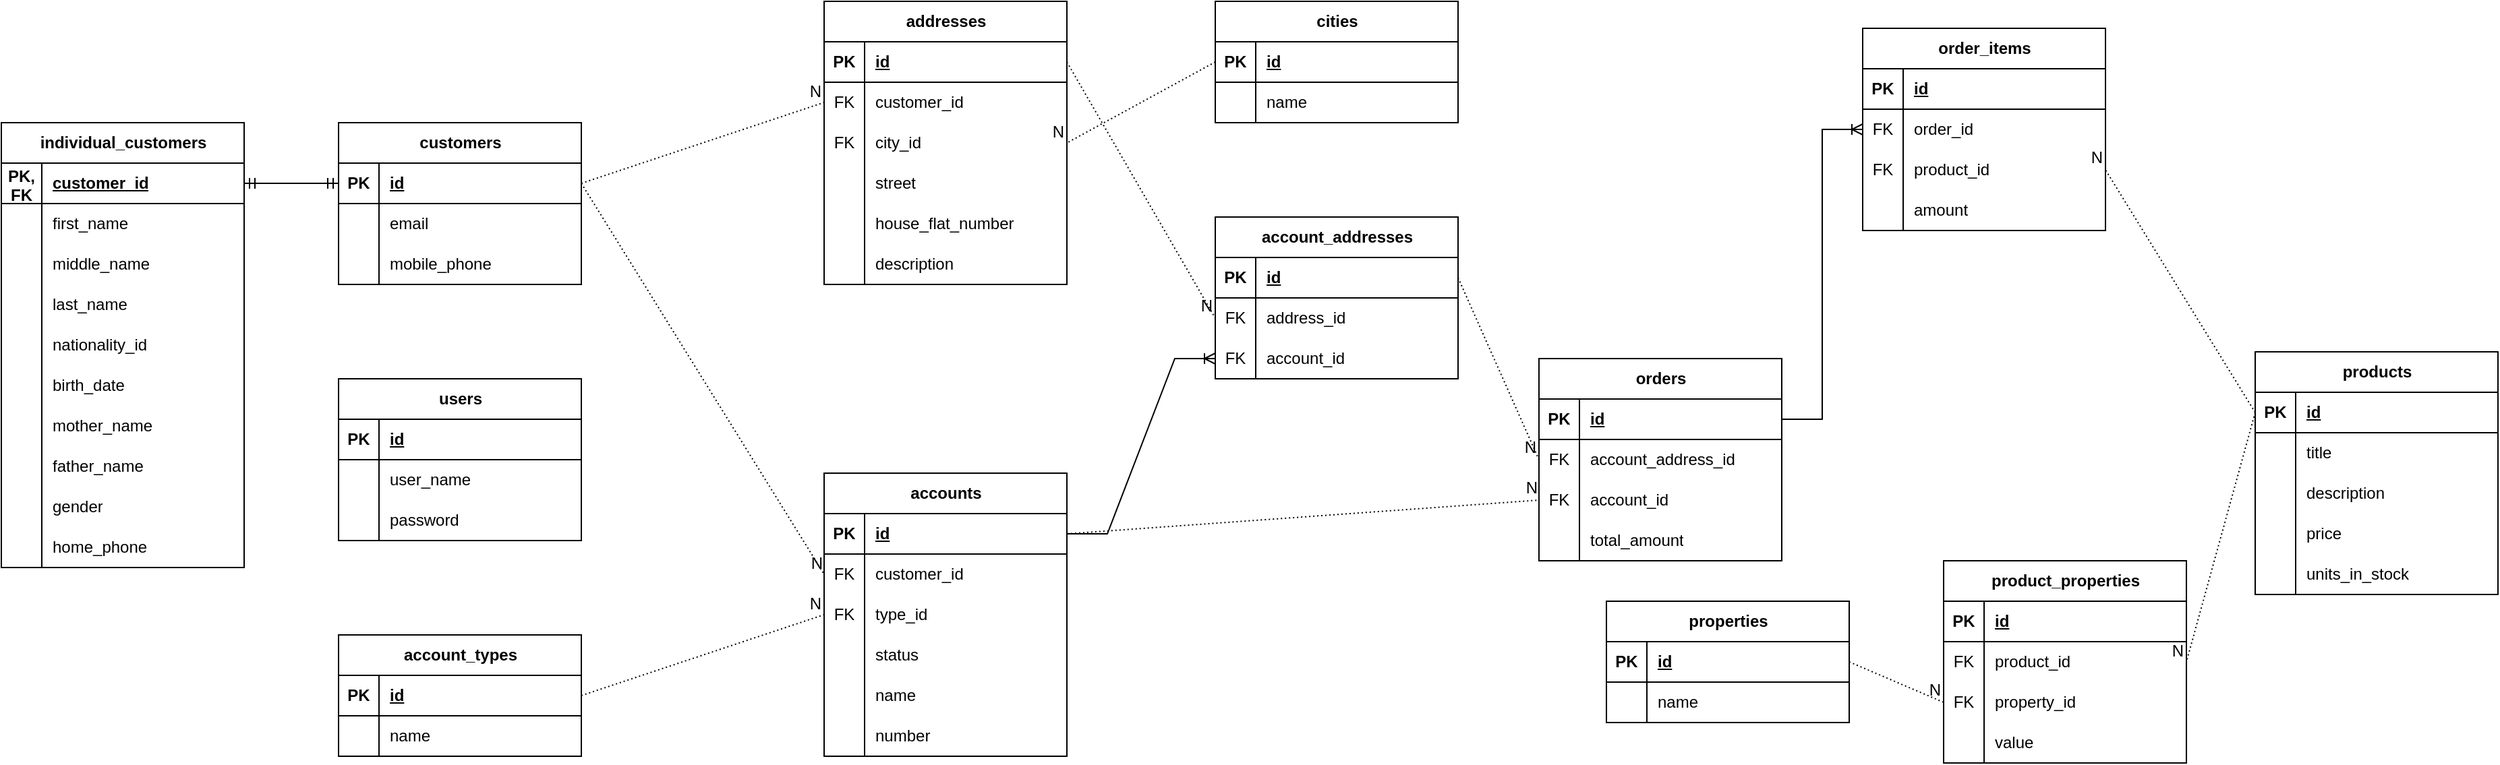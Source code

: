 <mxfile version="24.2.7" type="device">
  <diagram name="Sayfa -1" id="MbFNlEOLalDcTBbPG3bm">
    <mxGraphModel dx="1842" dy="452" grid="1" gridSize="10" guides="1" tooltips="1" connect="1" arrows="1" fold="1" page="1" pageScale="1" pageWidth="827" pageHeight="1169" math="0" shadow="0">
      <root>
        <mxCell id="0" />
        <mxCell id="1" parent="0" />
        <mxCell id="LHAqRcX-nCd6HYBf4d1i-1" value="users" style="shape=table;startSize=30;container=1;collapsible=1;childLayout=tableLayout;fixedRows=1;rowLines=0;fontStyle=1;align=center;resizeLast=1;html=1;" parent="1" vertex="1">
          <mxGeometry x="-270" y="450" width="180" height="120" as="geometry" />
        </mxCell>
        <mxCell id="LHAqRcX-nCd6HYBf4d1i-2" value="" style="shape=tableRow;horizontal=0;startSize=0;swimlaneHead=0;swimlaneBody=0;fillColor=none;collapsible=0;dropTarget=0;points=[[0,0.5],[1,0.5]];portConstraint=eastwest;top=0;left=0;right=0;bottom=1;" parent="LHAqRcX-nCd6HYBf4d1i-1" vertex="1">
          <mxGeometry y="30" width="180" height="30" as="geometry" />
        </mxCell>
        <mxCell id="LHAqRcX-nCd6HYBf4d1i-3" value="PK" style="shape=partialRectangle;connectable=0;fillColor=none;top=0;left=0;bottom=0;right=0;fontStyle=1;overflow=hidden;whiteSpace=wrap;html=1;" parent="LHAqRcX-nCd6HYBf4d1i-2" vertex="1">
          <mxGeometry width="30" height="30" as="geometry">
            <mxRectangle width="30" height="30" as="alternateBounds" />
          </mxGeometry>
        </mxCell>
        <mxCell id="LHAqRcX-nCd6HYBf4d1i-4" value="id" style="shape=partialRectangle;connectable=0;fillColor=none;top=0;left=0;bottom=0;right=0;align=left;spacingLeft=6;fontStyle=5;overflow=hidden;whiteSpace=wrap;html=1;" parent="LHAqRcX-nCd6HYBf4d1i-2" vertex="1">
          <mxGeometry x="30" width="150" height="30" as="geometry">
            <mxRectangle width="150" height="30" as="alternateBounds" />
          </mxGeometry>
        </mxCell>
        <mxCell id="LHAqRcX-nCd6HYBf4d1i-5" value="" style="shape=tableRow;horizontal=0;startSize=0;swimlaneHead=0;swimlaneBody=0;fillColor=none;collapsible=0;dropTarget=0;points=[[0,0.5],[1,0.5]];portConstraint=eastwest;top=0;left=0;right=0;bottom=0;" parent="LHAqRcX-nCd6HYBf4d1i-1" vertex="1">
          <mxGeometry y="60" width="180" height="30" as="geometry" />
        </mxCell>
        <mxCell id="LHAqRcX-nCd6HYBf4d1i-6" value="" style="shape=partialRectangle;connectable=0;fillColor=none;top=0;left=0;bottom=0;right=0;editable=1;overflow=hidden;whiteSpace=wrap;html=1;" parent="LHAqRcX-nCd6HYBf4d1i-5" vertex="1">
          <mxGeometry width="30" height="30" as="geometry">
            <mxRectangle width="30" height="30" as="alternateBounds" />
          </mxGeometry>
        </mxCell>
        <mxCell id="LHAqRcX-nCd6HYBf4d1i-7" value="user_name" style="shape=partialRectangle;connectable=0;fillColor=none;top=0;left=0;bottom=0;right=0;align=left;spacingLeft=6;overflow=hidden;whiteSpace=wrap;html=1;" parent="LHAqRcX-nCd6HYBf4d1i-5" vertex="1">
          <mxGeometry x="30" width="150" height="30" as="geometry">
            <mxRectangle width="150" height="30" as="alternateBounds" />
          </mxGeometry>
        </mxCell>
        <mxCell id="LHAqRcX-nCd6HYBf4d1i-8" value="" style="shape=tableRow;horizontal=0;startSize=0;swimlaneHead=0;swimlaneBody=0;fillColor=none;collapsible=0;dropTarget=0;points=[[0,0.5],[1,0.5]];portConstraint=eastwest;top=0;left=0;right=0;bottom=0;" parent="LHAqRcX-nCd6HYBf4d1i-1" vertex="1">
          <mxGeometry y="90" width="180" height="30" as="geometry" />
        </mxCell>
        <mxCell id="LHAqRcX-nCd6HYBf4d1i-9" value="" style="shape=partialRectangle;connectable=0;fillColor=none;top=0;left=0;bottom=0;right=0;editable=1;overflow=hidden;whiteSpace=wrap;html=1;" parent="LHAqRcX-nCd6HYBf4d1i-8" vertex="1">
          <mxGeometry width="30" height="30" as="geometry">
            <mxRectangle width="30" height="30" as="alternateBounds" />
          </mxGeometry>
        </mxCell>
        <mxCell id="LHAqRcX-nCd6HYBf4d1i-10" value="password" style="shape=partialRectangle;connectable=0;fillColor=none;top=0;left=0;bottom=0;right=0;align=left;spacingLeft=6;overflow=hidden;whiteSpace=wrap;html=1;" parent="LHAqRcX-nCd6HYBf4d1i-8" vertex="1">
          <mxGeometry x="30" width="150" height="30" as="geometry">
            <mxRectangle width="150" height="30" as="alternateBounds" />
          </mxGeometry>
        </mxCell>
        <mxCell id="LHAqRcX-nCd6HYBf4d1i-48" value="addresses" style="shape=table;startSize=30;container=1;collapsible=1;childLayout=tableLayout;fixedRows=1;rowLines=0;fontStyle=1;align=center;resizeLast=1;html=1;" parent="1" vertex="1">
          <mxGeometry x="90" y="170" width="180" height="210" as="geometry">
            <mxRectangle x="233.05" y="140" width="100" height="30" as="alternateBounds" />
          </mxGeometry>
        </mxCell>
        <mxCell id="LHAqRcX-nCd6HYBf4d1i-49" value="" style="shape=tableRow;horizontal=0;startSize=0;swimlaneHead=0;swimlaneBody=0;fillColor=none;collapsible=0;dropTarget=0;points=[[0,0.5],[1,0.5]];portConstraint=eastwest;top=0;left=0;right=0;bottom=1;" parent="LHAqRcX-nCd6HYBf4d1i-48" vertex="1">
          <mxGeometry y="30" width="180" height="30" as="geometry" />
        </mxCell>
        <mxCell id="LHAqRcX-nCd6HYBf4d1i-50" value="PK" style="shape=partialRectangle;connectable=0;fillColor=none;top=0;left=0;bottom=0;right=0;fontStyle=1;overflow=hidden;whiteSpace=wrap;html=1;" parent="LHAqRcX-nCd6HYBf4d1i-49" vertex="1">
          <mxGeometry width="30" height="30" as="geometry">
            <mxRectangle width="30" height="30" as="alternateBounds" />
          </mxGeometry>
        </mxCell>
        <mxCell id="LHAqRcX-nCd6HYBf4d1i-51" value="id" style="shape=partialRectangle;connectable=0;fillColor=none;top=0;left=0;bottom=0;right=0;align=left;spacingLeft=6;fontStyle=5;overflow=hidden;whiteSpace=wrap;html=1;" parent="LHAqRcX-nCd6HYBf4d1i-49" vertex="1">
          <mxGeometry x="30" width="150" height="30" as="geometry">
            <mxRectangle width="150" height="30" as="alternateBounds" />
          </mxGeometry>
        </mxCell>
        <mxCell id="LHAqRcX-nCd6HYBf4d1i-246" value="" style="shape=tableRow;horizontal=0;startSize=0;swimlaneHead=0;swimlaneBody=0;fillColor=none;collapsible=0;dropTarget=0;points=[[0,0.5],[1,0.5]];portConstraint=eastwest;top=0;left=0;right=0;bottom=0;" parent="LHAqRcX-nCd6HYBf4d1i-48" vertex="1">
          <mxGeometry y="60" width="180" height="30" as="geometry" />
        </mxCell>
        <mxCell id="LHAqRcX-nCd6HYBf4d1i-247" value="FK" style="shape=partialRectangle;connectable=0;fillColor=none;top=0;left=0;bottom=0;right=0;editable=1;overflow=hidden;whiteSpace=wrap;html=1;" parent="LHAqRcX-nCd6HYBf4d1i-246" vertex="1">
          <mxGeometry width="30" height="30" as="geometry">
            <mxRectangle width="30" height="30" as="alternateBounds" />
          </mxGeometry>
        </mxCell>
        <mxCell id="LHAqRcX-nCd6HYBf4d1i-248" value="customer_id" style="shape=partialRectangle;connectable=0;fillColor=none;top=0;left=0;bottom=0;right=0;align=left;spacingLeft=6;overflow=hidden;whiteSpace=wrap;html=1;" parent="LHAqRcX-nCd6HYBf4d1i-246" vertex="1">
          <mxGeometry x="30" width="150" height="30" as="geometry">
            <mxRectangle width="150" height="30" as="alternateBounds" />
          </mxGeometry>
        </mxCell>
        <mxCell id="LHAqRcX-nCd6HYBf4d1i-52" value="" style="shape=tableRow;horizontal=0;startSize=0;swimlaneHead=0;swimlaneBody=0;fillColor=none;collapsible=0;dropTarget=0;points=[[0,0.5],[1,0.5]];portConstraint=eastwest;top=0;left=0;right=0;bottom=0;" parent="LHAqRcX-nCd6HYBf4d1i-48" vertex="1">
          <mxGeometry y="90" width="180" height="30" as="geometry" />
        </mxCell>
        <mxCell id="LHAqRcX-nCd6HYBf4d1i-53" value="FK" style="shape=partialRectangle;connectable=0;fillColor=none;top=0;left=0;bottom=0;right=0;editable=1;overflow=hidden;whiteSpace=wrap;html=1;" parent="LHAqRcX-nCd6HYBf4d1i-52" vertex="1">
          <mxGeometry width="30" height="30" as="geometry">
            <mxRectangle width="30" height="30" as="alternateBounds" />
          </mxGeometry>
        </mxCell>
        <mxCell id="LHAqRcX-nCd6HYBf4d1i-54" value="city_id" style="shape=partialRectangle;connectable=0;fillColor=none;top=0;left=0;bottom=0;right=0;align=left;spacingLeft=6;overflow=hidden;whiteSpace=wrap;html=1;" parent="LHAqRcX-nCd6HYBf4d1i-52" vertex="1">
          <mxGeometry x="30" width="150" height="30" as="geometry">
            <mxRectangle width="150" height="30" as="alternateBounds" />
          </mxGeometry>
        </mxCell>
        <mxCell id="LHAqRcX-nCd6HYBf4d1i-55" value="" style="shape=tableRow;horizontal=0;startSize=0;swimlaneHead=0;swimlaneBody=0;fillColor=none;collapsible=0;dropTarget=0;points=[[0,0.5],[1,0.5]];portConstraint=eastwest;top=0;left=0;right=0;bottom=0;" parent="LHAqRcX-nCd6HYBf4d1i-48" vertex="1">
          <mxGeometry y="120" width="180" height="30" as="geometry" />
        </mxCell>
        <mxCell id="LHAqRcX-nCd6HYBf4d1i-56" value="" style="shape=partialRectangle;connectable=0;fillColor=none;top=0;left=0;bottom=0;right=0;editable=1;overflow=hidden;whiteSpace=wrap;html=1;" parent="LHAqRcX-nCd6HYBf4d1i-55" vertex="1">
          <mxGeometry width="30" height="30" as="geometry">
            <mxRectangle width="30" height="30" as="alternateBounds" />
          </mxGeometry>
        </mxCell>
        <mxCell id="LHAqRcX-nCd6HYBf4d1i-57" value="street" style="shape=partialRectangle;connectable=0;fillColor=none;top=0;left=0;bottom=0;right=0;align=left;spacingLeft=6;overflow=hidden;whiteSpace=wrap;html=1;" parent="LHAqRcX-nCd6HYBf4d1i-55" vertex="1">
          <mxGeometry x="30" width="150" height="30" as="geometry">
            <mxRectangle width="150" height="30" as="alternateBounds" />
          </mxGeometry>
        </mxCell>
        <mxCell id="LHAqRcX-nCd6HYBf4d1i-58" value="" style="shape=tableRow;horizontal=0;startSize=0;swimlaneHead=0;swimlaneBody=0;fillColor=none;collapsible=0;dropTarget=0;points=[[0,0.5],[1,0.5]];portConstraint=eastwest;top=0;left=0;right=0;bottom=0;" parent="LHAqRcX-nCd6HYBf4d1i-48" vertex="1">
          <mxGeometry y="150" width="180" height="30" as="geometry" />
        </mxCell>
        <mxCell id="LHAqRcX-nCd6HYBf4d1i-59" value="" style="shape=partialRectangle;connectable=0;fillColor=none;top=0;left=0;bottom=0;right=0;editable=1;overflow=hidden;whiteSpace=wrap;html=1;" parent="LHAqRcX-nCd6HYBf4d1i-58" vertex="1">
          <mxGeometry width="30" height="30" as="geometry">
            <mxRectangle width="30" height="30" as="alternateBounds" />
          </mxGeometry>
        </mxCell>
        <mxCell id="LHAqRcX-nCd6HYBf4d1i-60" value="house_flat_number" style="shape=partialRectangle;connectable=0;fillColor=none;top=0;left=0;bottom=0;right=0;align=left;spacingLeft=6;overflow=hidden;whiteSpace=wrap;html=1;" parent="LHAqRcX-nCd6HYBf4d1i-58" vertex="1">
          <mxGeometry x="30" width="150" height="30" as="geometry">
            <mxRectangle width="150" height="30" as="alternateBounds" />
          </mxGeometry>
        </mxCell>
        <mxCell id="LHAqRcX-nCd6HYBf4d1i-61" value="" style="shape=tableRow;horizontal=0;startSize=0;swimlaneHead=0;swimlaneBody=0;fillColor=none;collapsible=0;dropTarget=0;points=[[0,0.5],[1,0.5]];portConstraint=eastwest;top=0;left=0;right=0;bottom=0;" parent="LHAqRcX-nCd6HYBf4d1i-48" vertex="1">
          <mxGeometry y="180" width="180" height="30" as="geometry" />
        </mxCell>
        <mxCell id="LHAqRcX-nCd6HYBf4d1i-62" value="" style="shape=partialRectangle;connectable=0;fillColor=none;top=0;left=0;bottom=0;right=0;editable=1;overflow=hidden;whiteSpace=wrap;html=1;" parent="LHAqRcX-nCd6HYBf4d1i-61" vertex="1">
          <mxGeometry width="30" height="30" as="geometry">
            <mxRectangle width="30" height="30" as="alternateBounds" />
          </mxGeometry>
        </mxCell>
        <mxCell id="LHAqRcX-nCd6HYBf4d1i-63" value="description" style="shape=partialRectangle;connectable=0;fillColor=none;top=0;left=0;bottom=0;right=0;align=left;spacingLeft=6;overflow=hidden;whiteSpace=wrap;html=1;" parent="LHAqRcX-nCd6HYBf4d1i-61" vertex="1">
          <mxGeometry x="30" width="150" height="30" as="geometry">
            <mxRectangle width="150" height="30" as="alternateBounds" />
          </mxGeometry>
        </mxCell>
        <mxCell id="LHAqRcX-nCd6HYBf4d1i-76" value="customers" style="shape=table;startSize=30;container=1;collapsible=1;childLayout=tableLayout;fixedRows=1;rowLines=0;fontStyle=1;align=center;resizeLast=1;html=1;" parent="1" vertex="1">
          <mxGeometry x="-270" y="260" width="180" height="120" as="geometry" />
        </mxCell>
        <mxCell id="LHAqRcX-nCd6HYBf4d1i-77" value="" style="shape=tableRow;horizontal=0;startSize=0;swimlaneHead=0;swimlaneBody=0;fillColor=none;collapsible=0;dropTarget=0;points=[[0,0.5],[1,0.5]];portConstraint=eastwest;top=0;left=0;right=0;bottom=1;" parent="LHAqRcX-nCd6HYBf4d1i-76" vertex="1">
          <mxGeometry y="30" width="180" height="30" as="geometry" />
        </mxCell>
        <mxCell id="LHAqRcX-nCd6HYBf4d1i-78" value="PK" style="shape=partialRectangle;connectable=0;fillColor=none;top=0;left=0;bottom=0;right=0;fontStyle=1;overflow=hidden;whiteSpace=wrap;html=1;" parent="LHAqRcX-nCd6HYBf4d1i-77" vertex="1">
          <mxGeometry width="30" height="30" as="geometry">
            <mxRectangle width="30" height="30" as="alternateBounds" />
          </mxGeometry>
        </mxCell>
        <mxCell id="LHAqRcX-nCd6HYBf4d1i-79" value="id" style="shape=partialRectangle;connectable=0;fillColor=none;top=0;left=0;bottom=0;right=0;align=left;spacingLeft=6;fontStyle=5;overflow=hidden;whiteSpace=wrap;html=1;" parent="LHAqRcX-nCd6HYBf4d1i-77" vertex="1">
          <mxGeometry x="30" width="150" height="30" as="geometry">
            <mxRectangle width="150" height="30" as="alternateBounds" />
          </mxGeometry>
        </mxCell>
        <mxCell id="LHAqRcX-nCd6HYBf4d1i-80" value="" style="shape=tableRow;horizontal=0;startSize=0;swimlaneHead=0;swimlaneBody=0;fillColor=none;collapsible=0;dropTarget=0;points=[[0,0.5],[1,0.5]];portConstraint=eastwest;top=0;left=0;right=0;bottom=0;" parent="LHAqRcX-nCd6HYBf4d1i-76" vertex="1">
          <mxGeometry y="60" width="180" height="30" as="geometry" />
        </mxCell>
        <mxCell id="LHAqRcX-nCd6HYBf4d1i-81" value="" style="shape=partialRectangle;connectable=0;fillColor=none;top=0;left=0;bottom=0;right=0;editable=1;overflow=hidden;whiteSpace=wrap;html=1;" parent="LHAqRcX-nCd6HYBf4d1i-80" vertex="1">
          <mxGeometry width="30" height="30" as="geometry">
            <mxRectangle width="30" height="30" as="alternateBounds" />
          </mxGeometry>
        </mxCell>
        <mxCell id="LHAqRcX-nCd6HYBf4d1i-82" value="email" style="shape=partialRectangle;connectable=0;fillColor=none;top=0;left=0;bottom=0;right=0;align=left;spacingLeft=6;overflow=hidden;whiteSpace=wrap;html=1;" parent="LHAqRcX-nCd6HYBf4d1i-80" vertex="1">
          <mxGeometry x="30" width="150" height="30" as="geometry">
            <mxRectangle width="150" height="30" as="alternateBounds" />
          </mxGeometry>
        </mxCell>
        <mxCell id="LHAqRcX-nCd6HYBf4d1i-86" value="" style="shape=tableRow;horizontal=0;startSize=0;swimlaneHead=0;swimlaneBody=0;fillColor=none;collapsible=0;dropTarget=0;points=[[0,0.5],[1,0.5]];portConstraint=eastwest;top=0;left=0;right=0;bottom=0;" parent="LHAqRcX-nCd6HYBf4d1i-76" vertex="1">
          <mxGeometry y="90" width="180" height="30" as="geometry" />
        </mxCell>
        <mxCell id="LHAqRcX-nCd6HYBf4d1i-87" value="" style="shape=partialRectangle;connectable=0;fillColor=none;top=0;left=0;bottom=0;right=0;editable=1;overflow=hidden;whiteSpace=wrap;html=1;" parent="LHAqRcX-nCd6HYBf4d1i-86" vertex="1">
          <mxGeometry width="30" height="30" as="geometry">
            <mxRectangle width="30" height="30" as="alternateBounds" />
          </mxGeometry>
        </mxCell>
        <mxCell id="LHAqRcX-nCd6HYBf4d1i-88" value="mobile_phone" style="shape=partialRectangle;connectable=0;fillColor=none;top=0;left=0;bottom=0;right=0;align=left;spacingLeft=6;overflow=hidden;whiteSpace=wrap;html=1;" parent="LHAqRcX-nCd6HYBf4d1i-86" vertex="1">
          <mxGeometry x="30" width="150" height="30" as="geometry">
            <mxRectangle width="150" height="30" as="alternateBounds" />
          </mxGeometry>
        </mxCell>
        <mxCell id="LHAqRcX-nCd6HYBf4d1i-104" value="accounts" style="shape=table;startSize=30;container=1;collapsible=1;childLayout=tableLayout;fixedRows=1;rowLines=0;fontStyle=1;align=center;resizeLast=1;html=1;" parent="1" vertex="1">
          <mxGeometry x="90" y="520" width="180" height="210" as="geometry">
            <mxRectangle x="233.05" y="610" width="90" height="30" as="alternateBounds" />
          </mxGeometry>
        </mxCell>
        <mxCell id="LHAqRcX-nCd6HYBf4d1i-105" value="" style="shape=tableRow;horizontal=0;startSize=0;swimlaneHead=0;swimlaneBody=0;fillColor=none;collapsible=0;dropTarget=0;points=[[0,0.5],[1,0.5]];portConstraint=eastwest;top=0;left=0;right=0;bottom=1;" parent="LHAqRcX-nCd6HYBf4d1i-104" vertex="1">
          <mxGeometry y="30" width="180" height="30" as="geometry" />
        </mxCell>
        <mxCell id="LHAqRcX-nCd6HYBf4d1i-106" value="PK" style="shape=partialRectangle;connectable=0;fillColor=none;top=0;left=0;bottom=0;right=0;fontStyle=1;overflow=hidden;whiteSpace=wrap;html=1;" parent="LHAqRcX-nCd6HYBf4d1i-105" vertex="1">
          <mxGeometry width="30" height="30" as="geometry">
            <mxRectangle width="30" height="30" as="alternateBounds" />
          </mxGeometry>
        </mxCell>
        <mxCell id="LHAqRcX-nCd6HYBf4d1i-107" value="id" style="shape=partialRectangle;connectable=0;fillColor=none;top=0;left=0;bottom=0;right=0;align=left;spacingLeft=6;fontStyle=5;overflow=hidden;whiteSpace=wrap;html=1;" parent="LHAqRcX-nCd6HYBf4d1i-105" vertex="1">
          <mxGeometry x="30" width="150" height="30" as="geometry">
            <mxRectangle width="150" height="30" as="alternateBounds" />
          </mxGeometry>
        </mxCell>
        <mxCell id="LHAqRcX-nCd6HYBf4d1i-260" value="" style="shape=tableRow;horizontal=0;startSize=0;swimlaneHead=0;swimlaneBody=0;fillColor=none;collapsible=0;dropTarget=0;points=[[0,0.5],[1,0.5]];portConstraint=eastwest;top=0;left=0;right=0;bottom=0;" parent="LHAqRcX-nCd6HYBf4d1i-104" vertex="1">
          <mxGeometry y="60" width="180" height="30" as="geometry" />
        </mxCell>
        <mxCell id="LHAqRcX-nCd6HYBf4d1i-261" value="FK" style="shape=partialRectangle;connectable=0;fillColor=none;top=0;left=0;bottom=0;right=0;editable=1;overflow=hidden;whiteSpace=wrap;html=1;" parent="LHAqRcX-nCd6HYBf4d1i-260" vertex="1">
          <mxGeometry width="30" height="30" as="geometry">
            <mxRectangle width="30" height="30" as="alternateBounds" />
          </mxGeometry>
        </mxCell>
        <mxCell id="LHAqRcX-nCd6HYBf4d1i-262" value="customer_id" style="shape=partialRectangle;connectable=0;fillColor=none;top=0;left=0;bottom=0;right=0;align=left;spacingLeft=6;overflow=hidden;whiteSpace=wrap;html=1;" parent="LHAqRcX-nCd6HYBf4d1i-260" vertex="1">
          <mxGeometry x="30" width="150" height="30" as="geometry">
            <mxRectangle width="150" height="30" as="alternateBounds" />
          </mxGeometry>
        </mxCell>
        <mxCell id="LHAqRcX-nCd6HYBf4d1i-108" value="" style="shape=tableRow;horizontal=0;startSize=0;swimlaneHead=0;swimlaneBody=0;fillColor=none;collapsible=0;dropTarget=0;points=[[0,0.5],[1,0.5]];portConstraint=eastwest;top=0;left=0;right=0;bottom=0;" parent="LHAqRcX-nCd6HYBf4d1i-104" vertex="1">
          <mxGeometry y="90" width="180" height="30" as="geometry" />
        </mxCell>
        <mxCell id="LHAqRcX-nCd6HYBf4d1i-109" value="FK" style="shape=partialRectangle;connectable=0;fillColor=none;top=0;left=0;bottom=0;right=0;editable=1;overflow=hidden;whiteSpace=wrap;html=1;" parent="LHAqRcX-nCd6HYBf4d1i-108" vertex="1">
          <mxGeometry width="30" height="30" as="geometry">
            <mxRectangle width="30" height="30" as="alternateBounds" />
          </mxGeometry>
        </mxCell>
        <mxCell id="LHAqRcX-nCd6HYBf4d1i-110" value="type_id" style="shape=partialRectangle;connectable=0;fillColor=none;top=0;left=0;bottom=0;right=0;align=left;spacingLeft=6;overflow=hidden;whiteSpace=wrap;html=1;" parent="LHAqRcX-nCd6HYBf4d1i-108" vertex="1">
          <mxGeometry x="30" width="150" height="30" as="geometry">
            <mxRectangle width="150" height="30" as="alternateBounds" />
          </mxGeometry>
        </mxCell>
        <mxCell id="LHAqRcX-nCd6HYBf4d1i-111" value="" style="shape=tableRow;horizontal=0;startSize=0;swimlaneHead=0;swimlaneBody=0;fillColor=none;collapsible=0;dropTarget=0;points=[[0,0.5],[1,0.5]];portConstraint=eastwest;top=0;left=0;right=0;bottom=0;" parent="LHAqRcX-nCd6HYBf4d1i-104" vertex="1">
          <mxGeometry y="120" width="180" height="30" as="geometry" />
        </mxCell>
        <mxCell id="LHAqRcX-nCd6HYBf4d1i-112" value="" style="shape=partialRectangle;connectable=0;fillColor=none;top=0;left=0;bottom=0;right=0;editable=1;overflow=hidden;whiteSpace=wrap;html=1;" parent="LHAqRcX-nCd6HYBf4d1i-111" vertex="1">
          <mxGeometry width="30" height="30" as="geometry">
            <mxRectangle width="30" height="30" as="alternateBounds" />
          </mxGeometry>
        </mxCell>
        <mxCell id="LHAqRcX-nCd6HYBf4d1i-113" value="status" style="shape=partialRectangle;connectable=0;fillColor=none;top=0;left=0;bottom=0;right=0;align=left;spacingLeft=6;overflow=hidden;whiteSpace=wrap;html=1;" parent="LHAqRcX-nCd6HYBf4d1i-111" vertex="1">
          <mxGeometry x="30" width="150" height="30" as="geometry">
            <mxRectangle width="150" height="30" as="alternateBounds" />
          </mxGeometry>
        </mxCell>
        <mxCell id="LHAqRcX-nCd6HYBf4d1i-114" value="" style="shape=tableRow;horizontal=0;startSize=0;swimlaneHead=0;swimlaneBody=0;fillColor=none;collapsible=0;dropTarget=0;points=[[0,0.5],[1,0.5]];portConstraint=eastwest;top=0;left=0;right=0;bottom=0;" parent="LHAqRcX-nCd6HYBf4d1i-104" vertex="1">
          <mxGeometry y="150" width="180" height="30" as="geometry" />
        </mxCell>
        <mxCell id="LHAqRcX-nCd6HYBf4d1i-115" value="" style="shape=partialRectangle;connectable=0;fillColor=none;top=0;left=0;bottom=0;right=0;editable=1;overflow=hidden;whiteSpace=wrap;html=1;" parent="LHAqRcX-nCd6HYBf4d1i-114" vertex="1">
          <mxGeometry width="30" height="30" as="geometry">
            <mxRectangle width="30" height="30" as="alternateBounds" />
          </mxGeometry>
        </mxCell>
        <mxCell id="LHAqRcX-nCd6HYBf4d1i-116" value="name" style="shape=partialRectangle;connectable=0;fillColor=none;top=0;left=0;bottom=0;right=0;align=left;spacingLeft=6;overflow=hidden;whiteSpace=wrap;html=1;" parent="LHAqRcX-nCd6HYBf4d1i-114" vertex="1">
          <mxGeometry x="30" width="150" height="30" as="geometry">
            <mxRectangle width="150" height="30" as="alternateBounds" />
          </mxGeometry>
        </mxCell>
        <mxCell id="LHAqRcX-nCd6HYBf4d1i-117" value="" style="shape=tableRow;horizontal=0;startSize=0;swimlaneHead=0;swimlaneBody=0;fillColor=none;collapsible=0;dropTarget=0;points=[[0,0.5],[1,0.5]];portConstraint=eastwest;top=0;left=0;right=0;bottom=0;" parent="LHAqRcX-nCd6HYBf4d1i-104" vertex="1">
          <mxGeometry y="180" width="180" height="30" as="geometry" />
        </mxCell>
        <mxCell id="LHAqRcX-nCd6HYBf4d1i-118" value="" style="shape=partialRectangle;connectable=0;fillColor=none;top=0;left=0;bottom=0;right=0;editable=1;overflow=hidden;whiteSpace=wrap;html=1;" parent="LHAqRcX-nCd6HYBf4d1i-117" vertex="1">
          <mxGeometry width="30" height="30" as="geometry">
            <mxRectangle width="30" height="30" as="alternateBounds" />
          </mxGeometry>
        </mxCell>
        <mxCell id="LHAqRcX-nCd6HYBf4d1i-119" value="number" style="shape=partialRectangle;connectable=0;fillColor=none;top=0;left=0;bottom=0;right=0;align=left;spacingLeft=6;overflow=hidden;whiteSpace=wrap;html=1;" parent="LHAqRcX-nCd6HYBf4d1i-117" vertex="1">
          <mxGeometry x="30" width="150" height="30" as="geometry">
            <mxRectangle width="150" height="30" as="alternateBounds" />
          </mxGeometry>
        </mxCell>
        <mxCell id="LHAqRcX-nCd6HYBf4d1i-176" value="account_addresses" style="shape=table;startSize=30;container=1;collapsible=1;childLayout=tableLayout;fixedRows=1;rowLines=0;fontStyle=1;align=center;resizeLast=1;html=1;" parent="1" vertex="1">
          <mxGeometry x="380" y="330" width="180" height="120" as="geometry">
            <mxRectangle x="550" y="630" width="130" height="30" as="alternateBounds" />
          </mxGeometry>
        </mxCell>
        <mxCell id="LHAqRcX-nCd6HYBf4d1i-177" value="" style="shape=tableRow;horizontal=0;startSize=0;swimlaneHead=0;swimlaneBody=0;fillColor=none;collapsible=0;dropTarget=0;points=[[0,0.5],[1,0.5]];portConstraint=eastwest;top=0;left=0;right=0;bottom=1;" parent="LHAqRcX-nCd6HYBf4d1i-176" vertex="1">
          <mxGeometry y="30" width="180" height="30" as="geometry" />
        </mxCell>
        <mxCell id="LHAqRcX-nCd6HYBf4d1i-178" value="PK" style="shape=partialRectangle;connectable=0;fillColor=none;top=0;left=0;bottom=0;right=0;fontStyle=1;overflow=hidden;whiteSpace=wrap;html=1;" parent="LHAqRcX-nCd6HYBf4d1i-177" vertex="1">
          <mxGeometry width="30" height="30" as="geometry">
            <mxRectangle width="30" height="30" as="alternateBounds" />
          </mxGeometry>
        </mxCell>
        <mxCell id="LHAqRcX-nCd6HYBf4d1i-179" value="id" style="shape=partialRectangle;connectable=0;fillColor=none;top=0;left=0;bottom=0;right=0;align=left;spacingLeft=6;fontStyle=5;overflow=hidden;whiteSpace=wrap;html=1;" parent="LHAqRcX-nCd6HYBf4d1i-177" vertex="1">
          <mxGeometry x="30" width="150" height="30" as="geometry">
            <mxRectangle width="150" height="30" as="alternateBounds" />
          </mxGeometry>
        </mxCell>
        <mxCell id="LHAqRcX-nCd6HYBf4d1i-267" value="" style="shape=tableRow;horizontal=0;startSize=0;swimlaneHead=0;swimlaneBody=0;fillColor=none;collapsible=0;dropTarget=0;points=[[0,0.5],[1,0.5]];portConstraint=eastwest;top=0;left=0;right=0;bottom=0;" parent="LHAqRcX-nCd6HYBf4d1i-176" vertex="1">
          <mxGeometry y="60" width="180" height="30" as="geometry" />
        </mxCell>
        <mxCell id="LHAqRcX-nCd6HYBf4d1i-268" value="FK" style="shape=partialRectangle;connectable=0;fillColor=none;top=0;left=0;bottom=0;right=0;editable=1;overflow=hidden;whiteSpace=wrap;html=1;" parent="LHAqRcX-nCd6HYBf4d1i-267" vertex="1">
          <mxGeometry width="30" height="30" as="geometry">
            <mxRectangle width="30" height="30" as="alternateBounds" />
          </mxGeometry>
        </mxCell>
        <mxCell id="LHAqRcX-nCd6HYBf4d1i-269" value="address_id" style="shape=partialRectangle;connectable=0;fillColor=none;top=0;left=0;bottom=0;right=0;align=left;spacingLeft=6;overflow=hidden;whiteSpace=wrap;html=1;" parent="LHAqRcX-nCd6HYBf4d1i-267" vertex="1">
          <mxGeometry x="30" width="150" height="30" as="geometry">
            <mxRectangle width="150" height="30" as="alternateBounds" />
          </mxGeometry>
        </mxCell>
        <mxCell id="LHAqRcX-nCd6HYBf4d1i-180" value="" style="shape=tableRow;horizontal=0;startSize=0;swimlaneHead=0;swimlaneBody=0;fillColor=none;collapsible=0;dropTarget=0;points=[[0,0.5],[1,0.5]];portConstraint=eastwest;top=0;left=0;right=0;bottom=0;" parent="LHAqRcX-nCd6HYBf4d1i-176" vertex="1">
          <mxGeometry y="90" width="180" height="30" as="geometry" />
        </mxCell>
        <mxCell id="LHAqRcX-nCd6HYBf4d1i-181" value="FK" style="shape=partialRectangle;connectable=0;fillColor=none;top=0;left=0;bottom=0;right=0;editable=1;overflow=hidden;whiteSpace=wrap;html=1;" parent="LHAqRcX-nCd6HYBf4d1i-180" vertex="1">
          <mxGeometry width="30" height="30" as="geometry">
            <mxRectangle width="30" height="30" as="alternateBounds" />
          </mxGeometry>
        </mxCell>
        <mxCell id="LHAqRcX-nCd6HYBf4d1i-182" value="account_id" style="shape=partialRectangle;connectable=0;fillColor=none;top=0;left=0;bottom=0;right=0;align=left;spacingLeft=6;overflow=hidden;whiteSpace=wrap;html=1;" parent="LHAqRcX-nCd6HYBf4d1i-180" vertex="1">
          <mxGeometry x="30" width="150" height="30" as="geometry">
            <mxRectangle width="150" height="30" as="alternateBounds" />
          </mxGeometry>
        </mxCell>
        <mxCell id="LHAqRcX-nCd6HYBf4d1i-204" value="orders" style="shape=table;startSize=30;container=1;collapsible=1;childLayout=tableLayout;fixedRows=1;rowLines=0;fontStyle=1;align=center;resizeLast=1;html=1;" parent="1" vertex="1">
          <mxGeometry x="620.0" y="435" width="180" height="150" as="geometry">
            <mxRectangle x="540.0" y="320" width="80" height="30" as="alternateBounds" />
          </mxGeometry>
        </mxCell>
        <mxCell id="LHAqRcX-nCd6HYBf4d1i-205" value="" style="shape=tableRow;horizontal=0;startSize=0;swimlaneHead=0;swimlaneBody=0;fillColor=none;collapsible=0;dropTarget=0;points=[[0,0.5],[1,0.5]];portConstraint=eastwest;top=0;left=0;right=0;bottom=1;" parent="LHAqRcX-nCd6HYBf4d1i-204" vertex="1">
          <mxGeometry y="30" width="180" height="30" as="geometry" />
        </mxCell>
        <mxCell id="LHAqRcX-nCd6HYBf4d1i-206" value="PK" style="shape=partialRectangle;connectable=0;fillColor=none;top=0;left=0;bottom=0;right=0;fontStyle=1;overflow=hidden;whiteSpace=wrap;html=1;" parent="LHAqRcX-nCd6HYBf4d1i-205" vertex="1">
          <mxGeometry width="30" height="30" as="geometry">
            <mxRectangle width="30" height="30" as="alternateBounds" />
          </mxGeometry>
        </mxCell>
        <mxCell id="LHAqRcX-nCd6HYBf4d1i-207" value="id" style="shape=partialRectangle;connectable=0;fillColor=none;top=0;left=0;bottom=0;right=0;align=left;spacingLeft=6;fontStyle=5;overflow=hidden;whiteSpace=wrap;html=1;" parent="LHAqRcX-nCd6HYBf4d1i-205" vertex="1">
          <mxGeometry x="30" width="150" height="30" as="geometry">
            <mxRectangle width="150" height="30" as="alternateBounds" />
          </mxGeometry>
        </mxCell>
        <mxCell id="LHAqRcX-nCd6HYBf4d1i-270" value="" style="shape=tableRow;horizontal=0;startSize=0;swimlaneHead=0;swimlaneBody=0;fillColor=none;collapsible=0;dropTarget=0;points=[[0,0.5],[1,0.5]];portConstraint=eastwest;top=0;left=0;right=0;bottom=0;" parent="LHAqRcX-nCd6HYBf4d1i-204" vertex="1">
          <mxGeometry y="60" width="180" height="30" as="geometry" />
        </mxCell>
        <mxCell id="LHAqRcX-nCd6HYBf4d1i-271" value="FK" style="shape=partialRectangle;connectable=0;fillColor=none;top=0;left=0;bottom=0;right=0;editable=1;overflow=hidden;whiteSpace=wrap;html=1;" parent="LHAqRcX-nCd6HYBf4d1i-270" vertex="1">
          <mxGeometry width="30" height="30" as="geometry">
            <mxRectangle width="30" height="30" as="alternateBounds" />
          </mxGeometry>
        </mxCell>
        <mxCell id="LHAqRcX-nCd6HYBf4d1i-272" value="account_address_id" style="shape=partialRectangle;connectable=0;fillColor=none;top=0;left=0;bottom=0;right=0;align=left;spacingLeft=6;overflow=hidden;whiteSpace=wrap;html=1;" parent="LHAqRcX-nCd6HYBf4d1i-270" vertex="1">
          <mxGeometry x="30" width="150" height="30" as="geometry">
            <mxRectangle width="150" height="30" as="alternateBounds" />
          </mxGeometry>
        </mxCell>
        <mxCell id="LHAqRcX-nCd6HYBf4d1i-211" value="" style="shape=tableRow;horizontal=0;startSize=0;swimlaneHead=0;swimlaneBody=0;fillColor=none;collapsible=0;dropTarget=0;points=[[0,0.5],[1,0.5]];portConstraint=eastwest;top=0;left=0;right=0;bottom=0;" parent="LHAqRcX-nCd6HYBf4d1i-204" vertex="1">
          <mxGeometry y="90" width="180" height="30" as="geometry" />
        </mxCell>
        <mxCell id="LHAqRcX-nCd6HYBf4d1i-212" value="FK" style="shape=partialRectangle;connectable=0;fillColor=none;top=0;left=0;bottom=0;right=0;editable=1;overflow=hidden;whiteSpace=wrap;html=1;" parent="LHAqRcX-nCd6HYBf4d1i-211" vertex="1">
          <mxGeometry width="30" height="30" as="geometry">
            <mxRectangle width="30" height="30" as="alternateBounds" />
          </mxGeometry>
        </mxCell>
        <mxCell id="LHAqRcX-nCd6HYBf4d1i-213" value="account_id" style="shape=partialRectangle;connectable=0;fillColor=none;top=0;left=0;bottom=0;right=0;align=left;spacingLeft=6;overflow=hidden;whiteSpace=wrap;html=1;" parent="LHAqRcX-nCd6HYBf4d1i-211" vertex="1">
          <mxGeometry x="30" width="150" height="30" as="geometry">
            <mxRectangle width="150" height="30" as="alternateBounds" />
          </mxGeometry>
        </mxCell>
        <mxCell id="qHgxUq6KZ_dEIpgFPtRw-188" value="" style="shape=tableRow;horizontal=0;startSize=0;swimlaneHead=0;swimlaneBody=0;fillColor=none;collapsible=0;dropTarget=0;points=[[0,0.5],[1,0.5]];portConstraint=eastwest;top=0;left=0;right=0;bottom=0;" vertex="1" parent="LHAqRcX-nCd6HYBf4d1i-204">
          <mxGeometry y="120" width="180" height="30" as="geometry" />
        </mxCell>
        <mxCell id="qHgxUq6KZ_dEIpgFPtRw-189" value="" style="shape=partialRectangle;connectable=0;fillColor=none;top=0;left=0;bottom=0;right=0;editable=1;overflow=hidden;whiteSpace=wrap;html=1;" vertex="1" parent="qHgxUq6KZ_dEIpgFPtRw-188">
          <mxGeometry width="30" height="30" as="geometry">
            <mxRectangle width="30" height="30" as="alternateBounds" />
          </mxGeometry>
        </mxCell>
        <mxCell id="qHgxUq6KZ_dEIpgFPtRw-190" value="total_amount" style="shape=partialRectangle;connectable=0;fillColor=none;top=0;left=0;bottom=0;right=0;align=left;spacingLeft=6;overflow=hidden;whiteSpace=wrap;html=1;" vertex="1" parent="qHgxUq6KZ_dEIpgFPtRw-188">
          <mxGeometry x="30" width="150" height="30" as="geometry">
            <mxRectangle width="150" height="30" as="alternateBounds" />
          </mxGeometry>
        </mxCell>
        <mxCell id="LHAqRcX-nCd6HYBf4d1i-220" value="order_items" style="shape=table;startSize=30;container=1;collapsible=1;childLayout=tableLayout;fixedRows=1;rowLines=0;fontStyle=1;align=center;resizeLast=1;html=1;" parent="1" vertex="1">
          <mxGeometry x="860.0" y="190" width="180" height="150" as="geometry">
            <mxRectangle x="800.0" y="320" width="100" height="30" as="alternateBounds" />
          </mxGeometry>
        </mxCell>
        <mxCell id="LHAqRcX-nCd6HYBf4d1i-221" value="" style="shape=tableRow;horizontal=0;startSize=0;swimlaneHead=0;swimlaneBody=0;fillColor=none;collapsible=0;dropTarget=0;points=[[0,0.5],[1,0.5]];portConstraint=eastwest;top=0;left=0;right=0;bottom=1;" parent="LHAqRcX-nCd6HYBf4d1i-220" vertex="1">
          <mxGeometry y="30" width="180" height="30" as="geometry" />
        </mxCell>
        <mxCell id="LHAqRcX-nCd6HYBf4d1i-222" value="PK" style="shape=partialRectangle;connectable=0;fillColor=none;top=0;left=0;bottom=0;right=0;fontStyle=1;overflow=hidden;whiteSpace=wrap;html=1;" parent="LHAqRcX-nCd6HYBf4d1i-221" vertex="1">
          <mxGeometry width="30" height="30" as="geometry">
            <mxRectangle width="30" height="30" as="alternateBounds" />
          </mxGeometry>
        </mxCell>
        <mxCell id="LHAqRcX-nCd6HYBf4d1i-223" value="id" style="shape=partialRectangle;connectable=0;fillColor=none;top=0;left=0;bottom=0;right=0;align=left;spacingLeft=6;fontStyle=5;overflow=hidden;whiteSpace=wrap;html=1;" parent="LHAqRcX-nCd6HYBf4d1i-221" vertex="1">
          <mxGeometry x="30" width="150" height="30" as="geometry">
            <mxRectangle width="150" height="30" as="alternateBounds" />
          </mxGeometry>
        </mxCell>
        <mxCell id="LHAqRcX-nCd6HYBf4d1i-276" value="" style="shape=tableRow;horizontal=0;startSize=0;swimlaneHead=0;swimlaneBody=0;fillColor=none;collapsible=0;dropTarget=0;points=[[0,0.5],[1,0.5]];portConstraint=eastwest;top=0;left=0;right=0;bottom=0;" parent="LHAqRcX-nCd6HYBf4d1i-220" vertex="1">
          <mxGeometry y="60" width="180" height="30" as="geometry" />
        </mxCell>
        <mxCell id="LHAqRcX-nCd6HYBf4d1i-277" value="FK" style="shape=partialRectangle;connectable=0;fillColor=none;top=0;left=0;bottom=0;right=0;editable=1;overflow=hidden;whiteSpace=wrap;html=1;" parent="LHAqRcX-nCd6HYBf4d1i-276" vertex="1">
          <mxGeometry width="30" height="30" as="geometry">
            <mxRectangle width="30" height="30" as="alternateBounds" />
          </mxGeometry>
        </mxCell>
        <mxCell id="LHAqRcX-nCd6HYBf4d1i-278" value="order_id" style="shape=partialRectangle;connectable=0;fillColor=none;top=0;left=0;bottom=0;right=0;align=left;spacingLeft=6;overflow=hidden;whiteSpace=wrap;html=1;" parent="LHAqRcX-nCd6HYBf4d1i-276" vertex="1">
          <mxGeometry x="30" width="150" height="30" as="geometry">
            <mxRectangle width="150" height="30" as="alternateBounds" />
          </mxGeometry>
        </mxCell>
        <mxCell id="LHAqRcX-nCd6HYBf4d1i-224" value="" style="shape=tableRow;horizontal=0;startSize=0;swimlaneHead=0;swimlaneBody=0;fillColor=none;collapsible=0;dropTarget=0;points=[[0,0.5],[1,0.5]];portConstraint=eastwest;top=0;left=0;right=0;bottom=0;" parent="LHAqRcX-nCd6HYBf4d1i-220" vertex="1">
          <mxGeometry y="90" width="180" height="30" as="geometry" />
        </mxCell>
        <mxCell id="LHAqRcX-nCd6HYBf4d1i-225" value="FK" style="shape=partialRectangle;connectable=0;fillColor=none;top=0;left=0;bottom=0;right=0;editable=1;overflow=hidden;whiteSpace=wrap;html=1;" parent="LHAqRcX-nCd6HYBf4d1i-224" vertex="1">
          <mxGeometry width="30" height="30" as="geometry">
            <mxRectangle width="30" height="30" as="alternateBounds" />
          </mxGeometry>
        </mxCell>
        <mxCell id="LHAqRcX-nCd6HYBf4d1i-226" value="product_id" style="shape=partialRectangle;connectable=0;fillColor=none;top=0;left=0;bottom=0;right=0;align=left;spacingLeft=6;overflow=hidden;whiteSpace=wrap;html=1;" parent="LHAqRcX-nCd6HYBf4d1i-224" vertex="1">
          <mxGeometry x="30" width="150" height="30" as="geometry">
            <mxRectangle width="150" height="30" as="alternateBounds" />
          </mxGeometry>
        </mxCell>
        <mxCell id="LHAqRcX-nCd6HYBf4d1i-227" value="" style="shape=tableRow;horizontal=0;startSize=0;swimlaneHead=0;swimlaneBody=0;fillColor=none;collapsible=0;dropTarget=0;points=[[0,0.5],[1,0.5]];portConstraint=eastwest;top=0;left=0;right=0;bottom=0;" parent="LHAqRcX-nCd6HYBf4d1i-220" vertex="1">
          <mxGeometry y="120" width="180" height="30" as="geometry" />
        </mxCell>
        <mxCell id="LHAqRcX-nCd6HYBf4d1i-228" value="" style="shape=partialRectangle;connectable=0;fillColor=none;top=0;left=0;bottom=0;right=0;editable=1;overflow=hidden;whiteSpace=wrap;html=1;" parent="LHAqRcX-nCd6HYBf4d1i-227" vertex="1">
          <mxGeometry width="30" height="30" as="geometry">
            <mxRectangle width="30" height="30" as="alternateBounds" />
          </mxGeometry>
        </mxCell>
        <mxCell id="LHAqRcX-nCd6HYBf4d1i-229" value="amount" style="shape=partialRectangle;connectable=0;fillColor=none;top=0;left=0;bottom=0;right=0;align=left;spacingLeft=6;overflow=hidden;whiteSpace=wrap;html=1;" parent="LHAqRcX-nCd6HYBf4d1i-227" vertex="1">
          <mxGeometry x="30" width="150" height="30" as="geometry">
            <mxRectangle width="150" height="30" as="alternateBounds" />
          </mxGeometry>
        </mxCell>
        <mxCell id="LHAqRcX-nCd6HYBf4d1i-255" value="" style="endArrow=none;html=1;rounded=0;dashed=1;dashPattern=1 2;entryX=0;entryY=0.5;entryDx=0;entryDy=0;exitX=1;exitY=0.5;exitDx=0;exitDy=0;" parent="1" source="LHAqRcX-nCd6HYBf4d1i-77" target="LHAqRcX-nCd6HYBf4d1i-260" edge="1">
          <mxGeometry relative="1" as="geometry">
            <mxPoint x="120" y="420" as="sourcePoint" />
            <mxPoint x="240" y="720" as="targetPoint" />
          </mxGeometry>
        </mxCell>
        <mxCell id="LHAqRcX-nCd6HYBf4d1i-256" value="N" style="resizable=0;html=1;whiteSpace=wrap;align=right;verticalAlign=bottom;" parent="LHAqRcX-nCd6HYBf4d1i-255" connectable="0" vertex="1">
          <mxGeometry x="1" relative="1" as="geometry" />
        </mxCell>
        <mxCell id="LHAqRcX-nCd6HYBf4d1i-263" value="" style="edgeStyle=entityRelationEdgeStyle;fontSize=12;html=1;endArrow=ERoneToMany;rounded=0;exitX=1;exitY=0.5;exitDx=0;exitDy=0;entryX=0;entryY=0.5;entryDx=0;entryDy=0;" parent="1" source="LHAqRcX-nCd6HYBf4d1i-105" target="LHAqRcX-nCd6HYBf4d1i-180" edge="1">
          <mxGeometry width="100" height="100" relative="1" as="geometry">
            <mxPoint x="500" y="570" as="sourcePoint" />
            <mxPoint x="600" y="470" as="targetPoint" />
          </mxGeometry>
        </mxCell>
        <mxCell id="LHAqRcX-nCd6HYBf4d1i-273" value="" style="endArrow=none;html=1;rounded=0;dashed=1;dashPattern=1 2;exitX=1;exitY=0.5;exitDx=0;exitDy=0;entryX=0;entryY=0.5;entryDx=0;entryDy=0;" parent="1" source="LHAqRcX-nCd6HYBf4d1i-105" target="LHAqRcX-nCd6HYBf4d1i-211" edge="1">
          <mxGeometry relative="1" as="geometry">
            <mxPoint x="80" y="800" as="sourcePoint" />
            <mxPoint x="590" y="590" as="targetPoint" />
          </mxGeometry>
        </mxCell>
        <mxCell id="LHAqRcX-nCd6HYBf4d1i-274" value="N" style="resizable=0;html=1;whiteSpace=wrap;align=right;verticalAlign=bottom;" parent="LHAqRcX-nCd6HYBf4d1i-273" connectable="0" vertex="1">
          <mxGeometry x="1" relative="1" as="geometry" />
        </mxCell>
        <mxCell id="LHAqRcX-nCd6HYBf4d1i-275" value="" style="edgeStyle=entityRelationEdgeStyle;fontSize=12;html=1;endArrow=ERoneToMany;rounded=0;exitX=1;exitY=0.5;exitDx=0;exitDy=0;entryX=0;entryY=0.5;entryDx=0;entryDy=0;" parent="1" source="LHAqRcX-nCd6HYBf4d1i-205" target="LHAqRcX-nCd6HYBf4d1i-276" edge="1">
          <mxGeometry width="100" height="100" relative="1" as="geometry">
            <mxPoint x="880.51" y="300" as="sourcePoint" />
            <mxPoint x="1010.51" y="235" as="targetPoint" />
          </mxGeometry>
        </mxCell>
        <mxCell id="qHgxUq6KZ_dEIpgFPtRw-1" value="individual_customers" style="shape=table;startSize=30;container=1;collapsible=1;childLayout=tableLayout;fixedRows=1;rowLines=0;fontStyle=1;align=center;resizeLast=1;html=1;" vertex="1" parent="1">
          <mxGeometry x="-520" y="260" width="180" height="330" as="geometry">
            <mxRectangle x="-530" y="90" width="150" height="30" as="alternateBounds" />
          </mxGeometry>
        </mxCell>
        <mxCell id="qHgxUq6KZ_dEIpgFPtRw-2" value="" style="shape=tableRow;horizontal=0;startSize=0;swimlaneHead=0;swimlaneBody=0;fillColor=none;collapsible=0;dropTarget=0;points=[[0,0.5],[1,0.5]];portConstraint=eastwest;top=0;left=0;right=0;bottom=1;" vertex="1" parent="qHgxUq6KZ_dEIpgFPtRw-1">
          <mxGeometry y="30" width="180" height="30" as="geometry" />
        </mxCell>
        <mxCell id="qHgxUq6KZ_dEIpgFPtRw-3" value="PK,&lt;div&gt;FK&lt;/div&gt;" style="shape=partialRectangle;connectable=0;fillColor=none;top=0;left=0;bottom=0;right=0;fontStyle=1;overflow=hidden;whiteSpace=wrap;html=1;" vertex="1" parent="qHgxUq6KZ_dEIpgFPtRw-2">
          <mxGeometry width="30" height="30" as="geometry">
            <mxRectangle width="30" height="30" as="alternateBounds" />
          </mxGeometry>
        </mxCell>
        <mxCell id="qHgxUq6KZ_dEIpgFPtRw-4" value="customer_id" style="shape=partialRectangle;connectable=0;fillColor=none;top=0;left=0;bottom=0;right=0;align=left;spacingLeft=6;fontStyle=5;overflow=hidden;whiteSpace=wrap;html=1;" vertex="1" parent="qHgxUq6KZ_dEIpgFPtRw-2">
          <mxGeometry x="30" width="150" height="30" as="geometry">
            <mxRectangle width="150" height="30" as="alternateBounds" />
          </mxGeometry>
        </mxCell>
        <mxCell id="qHgxUq6KZ_dEIpgFPtRw-5" value="" style="shape=tableRow;horizontal=0;startSize=0;swimlaneHead=0;swimlaneBody=0;fillColor=none;collapsible=0;dropTarget=0;points=[[0,0.5],[1,0.5]];portConstraint=eastwest;top=0;left=0;right=0;bottom=0;" vertex="1" parent="qHgxUq6KZ_dEIpgFPtRw-1">
          <mxGeometry y="60" width="180" height="30" as="geometry" />
        </mxCell>
        <mxCell id="qHgxUq6KZ_dEIpgFPtRw-6" value="" style="shape=partialRectangle;connectable=0;fillColor=none;top=0;left=0;bottom=0;right=0;editable=1;overflow=hidden;whiteSpace=wrap;html=1;" vertex="1" parent="qHgxUq6KZ_dEIpgFPtRw-5">
          <mxGeometry width="30" height="30" as="geometry">
            <mxRectangle width="30" height="30" as="alternateBounds" />
          </mxGeometry>
        </mxCell>
        <mxCell id="qHgxUq6KZ_dEIpgFPtRw-7" value="first_name" style="shape=partialRectangle;connectable=0;fillColor=none;top=0;left=0;bottom=0;right=0;align=left;spacingLeft=6;overflow=hidden;whiteSpace=wrap;html=1;" vertex="1" parent="qHgxUq6KZ_dEIpgFPtRw-5">
          <mxGeometry x="30" width="150" height="30" as="geometry">
            <mxRectangle width="150" height="30" as="alternateBounds" />
          </mxGeometry>
        </mxCell>
        <mxCell id="qHgxUq6KZ_dEIpgFPtRw-8" value="" style="shape=tableRow;horizontal=0;startSize=0;swimlaneHead=0;swimlaneBody=0;fillColor=none;collapsible=0;dropTarget=0;points=[[0,0.5],[1,0.5]];portConstraint=eastwest;top=0;left=0;right=0;bottom=0;" vertex="1" parent="qHgxUq6KZ_dEIpgFPtRw-1">
          <mxGeometry y="90" width="180" height="30" as="geometry" />
        </mxCell>
        <mxCell id="qHgxUq6KZ_dEIpgFPtRw-9" value="" style="shape=partialRectangle;connectable=0;fillColor=none;top=0;left=0;bottom=0;right=0;editable=1;overflow=hidden;whiteSpace=wrap;html=1;" vertex="1" parent="qHgxUq6KZ_dEIpgFPtRw-8">
          <mxGeometry width="30" height="30" as="geometry">
            <mxRectangle width="30" height="30" as="alternateBounds" />
          </mxGeometry>
        </mxCell>
        <mxCell id="qHgxUq6KZ_dEIpgFPtRw-10" value="middle_name" style="shape=partialRectangle;connectable=0;fillColor=none;top=0;left=0;bottom=0;right=0;align=left;spacingLeft=6;overflow=hidden;whiteSpace=wrap;html=1;" vertex="1" parent="qHgxUq6KZ_dEIpgFPtRw-8">
          <mxGeometry x="30" width="150" height="30" as="geometry">
            <mxRectangle width="150" height="30" as="alternateBounds" />
          </mxGeometry>
        </mxCell>
        <mxCell id="qHgxUq6KZ_dEIpgFPtRw-11" value="" style="shape=tableRow;horizontal=0;startSize=0;swimlaneHead=0;swimlaneBody=0;fillColor=none;collapsible=0;dropTarget=0;points=[[0,0.5],[1,0.5]];portConstraint=eastwest;top=0;left=0;right=0;bottom=0;" vertex="1" parent="qHgxUq6KZ_dEIpgFPtRw-1">
          <mxGeometry y="120" width="180" height="30" as="geometry" />
        </mxCell>
        <mxCell id="qHgxUq6KZ_dEIpgFPtRw-12" value="" style="shape=partialRectangle;connectable=0;fillColor=none;top=0;left=0;bottom=0;right=0;editable=1;overflow=hidden;whiteSpace=wrap;html=1;" vertex="1" parent="qHgxUq6KZ_dEIpgFPtRw-11">
          <mxGeometry width="30" height="30" as="geometry">
            <mxRectangle width="30" height="30" as="alternateBounds" />
          </mxGeometry>
        </mxCell>
        <mxCell id="qHgxUq6KZ_dEIpgFPtRw-13" value="last_name" style="shape=partialRectangle;connectable=0;fillColor=none;top=0;left=0;bottom=0;right=0;align=left;spacingLeft=6;overflow=hidden;whiteSpace=wrap;html=1;" vertex="1" parent="qHgxUq6KZ_dEIpgFPtRw-11">
          <mxGeometry x="30" width="150" height="30" as="geometry">
            <mxRectangle width="150" height="30" as="alternateBounds" />
          </mxGeometry>
        </mxCell>
        <mxCell id="qHgxUq6KZ_dEIpgFPtRw-14" value="" style="shape=tableRow;horizontal=0;startSize=0;swimlaneHead=0;swimlaneBody=0;fillColor=none;collapsible=0;dropTarget=0;points=[[0,0.5],[1,0.5]];portConstraint=eastwest;top=0;left=0;right=0;bottom=0;" vertex="1" parent="qHgxUq6KZ_dEIpgFPtRw-1">
          <mxGeometry y="150" width="180" height="30" as="geometry" />
        </mxCell>
        <mxCell id="qHgxUq6KZ_dEIpgFPtRw-15" value="" style="shape=partialRectangle;connectable=0;fillColor=none;top=0;left=0;bottom=0;right=0;editable=1;overflow=hidden;whiteSpace=wrap;html=1;" vertex="1" parent="qHgxUq6KZ_dEIpgFPtRw-14">
          <mxGeometry width="30" height="30" as="geometry">
            <mxRectangle width="30" height="30" as="alternateBounds" />
          </mxGeometry>
        </mxCell>
        <mxCell id="qHgxUq6KZ_dEIpgFPtRw-16" value="nationality_id" style="shape=partialRectangle;connectable=0;fillColor=none;top=0;left=0;bottom=0;right=0;align=left;spacingLeft=6;overflow=hidden;whiteSpace=wrap;html=1;" vertex="1" parent="qHgxUq6KZ_dEIpgFPtRw-14">
          <mxGeometry x="30" width="150" height="30" as="geometry">
            <mxRectangle width="150" height="30" as="alternateBounds" />
          </mxGeometry>
        </mxCell>
        <mxCell id="qHgxUq6KZ_dEIpgFPtRw-17" value="" style="shape=tableRow;horizontal=0;startSize=0;swimlaneHead=0;swimlaneBody=0;fillColor=none;collapsible=0;dropTarget=0;points=[[0,0.5],[1,0.5]];portConstraint=eastwest;top=0;left=0;right=0;bottom=0;" vertex="1" parent="qHgxUq6KZ_dEIpgFPtRw-1">
          <mxGeometry y="180" width="180" height="30" as="geometry" />
        </mxCell>
        <mxCell id="qHgxUq6KZ_dEIpgFPtRw-18" value="" style="shape=partialRectangle;connectable=0;fillColor=none;top=0;left=0;bottom=0;right=0;editable=1;overflow=hidden;whiteSpace=wrap;html=1;" vertex="1" parent="qHgxUq6KZ_dEIpgFPtRw-17">
          <mxGeometry width="30" height="30" as="geometry">
            <mxRectangle width="30" height="30" as="alternateBounds" />
          </mxGeometry>
        </mxCell>
        <mxCell id="qHgxUq6KZ_dEIpgFPtRw-19" value="birth_date" style="shape=partialRectangle;connectable=0;fillColor=none;top=0;left=0;bottom=0;right=0;align=left;spacingLeft=6;overflow=hidden;whiteSpace=wrap;html=1;" vertex="1" parent="qHgxUq6KZ_dEIpgFPtRw-17">
          <mxGeometry x="30" width="150" height="30" as="geometry">
            <mxRectangle width="150" height="30" as="alternateBounds" />
          </mxGeometry>
        </mxCell>
        <mxCell id="qHgxUq6KZ_dEIpgFPtRw-20" value="" style="shape=tableRow;horizontal=0;startSize=0;swimlaneHead=0;swimlaneBody=0;fillColor=none;collapsible=0;dropTarget=0;points=[[0,0.5],[1,0.5]];portConstraint=eastwest;top=0;left=0;right=0;bottom=0;" vertex="1" parent="qHgxUq6KZ_dEIpgFPtRw-1">
          <mxGeometry y="210" width="180" height="30" as="geometry" />
        </mxCell>
        <mxCell id="qHgxUq6KZ_dEIpgFPtRw-21" value="" style="shape=partialRectangle;connectable=0;fillColor=none;top=0;left=0;bottom=0;right=0;editable=1;overflow=hidden;whiteSpace=wrap;html=1;" vertex="1" parent="qHgxUq6KZ_dEIpgFPtRw-20">
          <mxGeometry width="30" height="30" as="geometry">
            <mxRectangle width="30" height="30" as="alternateBounds" />
          </mxGeometry>
        </mxCell>
        <mxCell id="qHgxUq6KZ_dEIpgFPtRw-22" value="mother_name" style="shape=partialRectangle;connectable=0;fillColor=none;top=0;left=0;bottom=0;right=0;align=left;spacingLeft=6;overflow=hidden;whiteSpace=wrap;html=1;" vertex="1" parent="qHgxUq6KZ_dEIpgFPtRw-20">
          <mxGeometry x="30" width="150" height="30" as="geometry">
            <mxRectangle width="150" height="30" as="alternateBounds" />
          </mxGeometry>
        </mxCell>
        <mxCell id="qHgxUq6KZ_dEIpgFPtRw-23" value="" style="shape=tableRow;horizontal=0;startSize=0;swimlaneHead=0;swimlaneBody=0;fillColor=none;collapsible=0;dropTarget=0;points=[[0,0.5],[1,0.5]];portConstraint=eastwest;top=0;left=0;right=0;bottom=0;" vertex="1" parent="qHgxUq6KZ_dEIpgFPtRw-1">
          <mxGeometry y="240" width="180" height="30" as="geometry" />
        </mxCell>
        <mxCell id="qHgxUq6KZ_dEIpgFPtRw-24" value="" style="shape=partialRectangle;connectable=0;fillColor=none;top=0;left=0;bottom=0;right=0;editable=1;overflow=hidden;whiteSpace=wrap;html=1;" vertex="1" parent="qHgxUq6KZ_dEIpgFPtRw-23">
          <mxGeometry width="30" height="30" as="geometry">
            <mxRectangle width="30" height="30" as="alternateBounds" />
          </mxGeometry>
        </mxCell>
        <mxCell id="qHgxUq6KZ_dEIpgFPtRw-25" value="father_name" style="shape=partialRectangle;connectable=0;fillColor=none;top=0;left=0;bottom=0;right=0;align=left;spacingLeft=6;overflow=hidden;whiteSpace=wrap;html=1;" vertex="1" parent="qHgxUq6KZ_dEIpgFPtRw-23">
          <mxGeometry x="30" width="150" height="30" as="geometry">
            <mxRectangle width="150" height="30" as="alternateBounds" />
          </mxGeometry>
        </mxCell>
        <mxCell id="qHgxUq6KZ_dEIpgFPtRw-26" value="" style="shape=tableRow;horizontal=0;startSize=0;swimlaneHead=0;swimlaneBody=0;fillColor=none;collapsible=0;dropTarget=0;points=[[0,0.5],[1,0.5]];portConstraint=eastwest;top=0;left=0;right=0;bottom=0;" vertex="1" parent="qHgxUq6KZ_dEIpgFPtRw-1">
          <mxGeometry y="270" width="180" height="30" as="geometry" />
        </mxCell>
        <mxCell id="qHgxUq6KZ_dEIpgFPtRw-27" value="" style="shape=partialRectangle;connectable=0;fillColor=none;top=0;left=0;bottom=0;right=0;editable=1;overflow=hidden;whiteSpace=wrap;html=1;" vertex="1" parent="qHgxUq6KZ_dEIpgFPtRw-26">
          <mxGeometry width="30" height="30" as="geometry">
            <mxRectangle width="30" height="30" as="alternateBounds" />
          </mxGeometry>
        </mxCell>
        <mxCell id="qHgxUq6KZ_dEIpgFPtRw-28" value="gender" style="shape=partialRectangle;connectable=0;fillColor=none;top=0;left=0;bottom=0;right=0;align=left;spacingLeft=6;overflow=hidden;whiteSpace=wrap;html=1;" vertex="1" parent="qHgxUq6KZ_dEIpgFPtRw-26">
          <mxGeometry x="30" width="150" height="30" as="geometry">
            <mxRectangle width="150" height="30" as="alternateBounds" />
          </mxGeometry>
        </mxCell>
        <mxCell id="qHgxUq6KZ_dEIpgFPtRw-185" value="" style="shape=tableRow;horizontal=0;startSize=0;swimlaneHead=0;swimlaneBody=0;fillColor=none;collapsible=0;dropTarget=0;points=[[0,0.5],[1,0.5]];portConstraint=eastwest;top=0;left=0;right=0;bottom=0;" vertex="1" parent="qHgxUq6KZ_dEIpgFPtRw-1">
          <mxGeometry y="300" width="180" height="30" as="geometry" />
        </mxCell>
        <mxCell id="qHgxUq6KZ_dEIpgFPtRw-186" value="" style="shape=partialRectangle;connectable=0;fillColor=none;top=0;left=0;bottom=0;right=0;editable=1;overflow=hidden;whiteSpace=wrap;html=1;" vertex="1" parent="qHgxUq6KZ_dEIpgFPtRw-185">
          <mxGeometry width="30" height="30" as="geometry">
            <mxRectangle width="30" height="30" as="alternateBounds" />
          </mxGeometry>
        </mxCell>
        <mxCell id="qHgxUq6KZ_dEIpgFPtRw-187" value="home_phone" style="shape=partialRectangle;connectable=0;fillColor=none;top=0;left=0;bottom=0;right=0;align=left;spacingLeft=6;overflow=hidden;whiteSpace=wrap;html=1;" vertex="1" parent="qHgxUq6KZ_dEIpgFPtRw-185">
          <mxGeometry x="30" width="150" height="30" as="geometry">
            <mxRectangle width="150" height="30" as="alternateBounds" />
          </mxGeometry>
        </mxCell>
        <mxCell id="qHgxUq6KZ_dEIpgFPtRw-60" value="" style="edgeStyle=entityRelationEdgeStyle;fontSize=12;html=1;endArrow=ERmandOne;startArrow=ERmandOne;rounded=0;exitX=1;exitY=0.5;exitDx=0;exitDy=0;entryX=0;entryY=0.5;entryDx=0;entryDy=0;" edge="1" parent="1" source="qHgxUq6KZ_dEIpgFPtRw-2">
          <mxGeometry width="100" height="100" relative="1" as="geometry">
            <mxPoint x="-310" y="430" as="sourcePoint" />
            <mxPoint x="-270" y="305" as="targetPoint" />
          </mxGeometry>
        </mxCell>
        <mxCell id="qHgxUq6KZ_dEIpgFPtRw-62" value="" style="endArrow=none;html=1;rounded=0;dashed=1;dashPattern=1 2;exitX=1;exitY=0.5;exitDx=0;exitDy=0;entryX=0;entryY=0.5;entryDx=0;entryDy=0;" edge="1" parent="1" source="LHAqRcX-nCd6HYBf4d1i-49" target="LHAqRcX-nCd6HYBf4d1i-267">
          <mxGeometry relative="1" as="geometry">
            <mxPoint x="460" y="310" as="sourcePoint" />
            <mxPoint x="400" y="330" as="targetPoint" />
          </mxGeometry>
        </mxCell>
        <mxCell id="qHgxUq6KZ_dEIpgFPtRw-63" value="N" style="resizable=0;html=1;whiteSpace=wrap;align=right;verticalAlign=bottom;" connectable="0" vertex="1" parent="qHgxUq6KZ_dEIpgFPtRw-62">
          <mxGeometry x="1" relative="1" as="geometry" />
        </mxCell>
        <mxCell id="qHgxUq6KZ_dEIpgFPtRw-64" value="account_types" style="shape=table;startSize=30;container=1;collapsible=1;childLayout=tableLayout;fixedRows=1;rowLines=0;fontStyle=1;align=center;resizeLast=1;html=1;" vertex="1" parent="1">
          <mxGeometry x="-270" y="640" width="180" height="90" as="geometry">
            <mxRectangle x="-100" y="760" width="120" height="30" as="alternateBounds" />
          </mxGeometry>
        </mxCell>
        <mxCell id="qHgxUq6KZ_dEIpgFPtRw-65" value="" style="shape=tableRow;horizontal=0;startSize=0;swimlaneHead=0;swimlaneBody=0;fillColor=none;collapsible=0;dropTarget=0;points=[[0,0.5],[1,0.5]];portConstraint=eastwest;top=0;left=0;right=0;bottom=1;" vertex="1" parent="qHgxUq6KZ_dEIpgFPtRw-64">
          <mxGeometry y="30" width="180" height="30" as="geometry" />
        </mxCell>
        <mxCell id="qHgxUq6KZ_dEIpgFPtRw-66" value="PK" style="shape=partialRectangle;connectable=0;fillColor=none;top=0;left=0;bottom=0;right=0;fontStyle=1;overflow=hidden;whiteSpace=wrap;html=1;" vertex="1" parent="qHgxUq6KZ_dEIpgFPtRw-65">
          <mxGeometry width="30" height="30" as="geometry">
            <mxRectangle width="30" height="30" as="alternateBounds" />
          </mxGeometry>
        </mxCell>
        <mxCell id="qHgxUq6KZ_dEIpgFPtRw-67" value="id" style="shape=partialRectangle;connectable=0;fillColor=none;top=0;left=0;bottom=0;right=0;align=left;spacingLeft=6;fontStyle=5;overflow=hidden;whiteSpace=wrap;html=1;" vertex="1" parent="qHgxUq6KZ_dEIpgFPtRw-65">
          <mxGeometry x="30" width="150" height="30" as="geometry">
            <mxRectangle width="150" height="30" as="alternateBounds" />
          </mxGeometry>
        </mxCell>
        <mxCell id="qHgxUq6KZ_dEIpgFPtRw-68" value="" style="shape=tableRow;horizontal=0;startSize=0;swimlaneHead=0;swimlaneBody=0;fillColor=none;collapsible=0;dropTarget=0;points=[[0,0.5],[1,0.5]];portConstraint=eastwest;top=0;left=0;right=0;bottom=0;" vertex="1" parent="qHgxUq6KZ_dEIpgFPtRw-64">
          <mxGeometry y="60" width="180" height="30" as="geometry" />
        </mxCell>
        <mxCell id="qHgxUq6KZ_dEIpgFPtRw-69" value="" style="shape=partialRectangle;connectable=0;fillColor=none;top=0;left=0;bottom=0;right=0;editable=1;overflow=hidden;whiteSpace=wrap;html=1;" vertex="1" parent="qHgxUq6KZ_dEIpgFPtRw-68">
          <mxGeometry width="30" height="30" as="geometry">
            <mxRectangle width="30" height="30" as="alternateBounds" />
          </mxGeometry>
        </mxCell>
        <mxCell id="qHgxUq6KZ_dEIpgFPtRw-70" value="name" style="shape=partialRectangle;connectable=0;fillColor=none;top=0;left=0;bottom=0;right=0;align=left;spacingLeft=6;overflow=hidden;whiteSpace=wrap;html=1;" vertex="1" parent="qHgxUq6KZ_dEIpgFPtRw-68">
          <mxGeometry x="30" width="150" height="30" as="geometry">
            <mxRectangle width="150" height="30" as="alternateBounds" />
          </mxGeometry>
        </mxCell>
        <mxCell id="qHgxUq6KZ_dEIpgFPtRw-83" value="" style="endArrow=none;html=1;rounded=0;dashed=1;dashPattern=1 2;exitX=1;exitY=0.5;exitDx=0;exitDy=0;entryX=0;entryY=0.5;entryDx=0;entryDy=0;" edge="1" parent="1" source="qHgxUq6KZ_dEIpgFPtRw-65" target="LHAqRcX-nCd6HYBf4d1i-108">
          <mxGeometry relative="1" as="geometry">
            <mxPoint x="480" y="750" as="sourcePoint" />
            <mxPoint x="600" y="1230" as="targetPoint" />
          </mxGeometry>
        </mxCell>
        <mxCell id="qHgxUq6KZ_dEIpgFPtRw-84" value="N" style="resizable=0;html=1;whiteSpace=wrap;align=right;verticalAlign=bottom;" connectable="0" vertex="1" parent="qHgxUq6KZ_dEIpgFPtRw-83">
          <mxGeometry x="1" relative="1" as="geometry" />
        </mxCell>
        <mxCell id="qHgxUq6KZ_dEIpgFPtRw-85" value="products" style="shape=table;startSize=30;container=1;collapsible=1;childLayout=tableLayout;fixedRows=1;rowLines=0;fontStyle=1;align=center;resizeLast=1;html=1;" vertex="1" parent="1">
          <mxGeometry x="1151" y="430" width="180" height="180" as="geometry">
            <mxRectangle x="1110" y="495" width="90" height="30" as="alternateBounds" />
          </mxGeometry>
        </mxCell>
        <mxCell id="qHgxUq6KZ_dEIpgFPtRw-86" value="" style="shape=tableRow;horizontal=0;startSize=0;swimlaneHead=0;swimlaneBody=0;fillColor=none;collapsible=0;dropTarget=0;points=[[0,0.5],[1,0.5]];portConstraint=eastwest;top=0;left=0;right=0;bottom=1;" vertex="1" parent="qHgxUq6KZ_dEIpgFPtRw-85">
          <mxGeometry y="30" width="180" height="30" as="geometry" />
        </mxCell>
        <mxCell id="qHgxUq6KZ_dEIpgFPtRw-87" value="PK" style="shape=partialRectangle;connectable=0;fillColor=none;top=0;left=0;bottom=0;right=0;fontStyle=1;overflow=hidden;whiteSpace=wrap;html=1;" vertex="1" parent="qHgxUq6KZ_dEIpgFPtRw-86">
          <mxGeometry width="30" height="30" as="geometry">
            <mxRectangle width="30" height="30" as="alternateBounds" />
          </mxGeometry>
        </mxCell>
        <mxCell id="qHgxUq6KZ_dEIpgFPtRw-88" value="id" style="shape=partialRectangle;connectable=0;fillColor=none;top=0;left=0;bottom=0;right=0;align=left;spacingLeft=6;fontStyle=5;overflow=hidden;whiteSpace=wrap;html=1;" vertex="1" parent="qHgxUq6KZ_dEIpgFPtRw-86">
          <mxGeometry x="30" width="150" height="30" as="geometry">
            <mxRectangle width="150" height="30" as="alternateBounds" />
          </mxGeometry>
        </mxCell>
        <mxCell id="qHgxUq6KZ_dEIpgFPtRw-89" value="" style="shape=tableRow;horizontal=0;startSize=0;swimlaneHead=0;swimlaneBody=0;fillColor=none;collapsible=0;dropTarget=0;points=[[0,0.5],[1,0.5]];portConstraint=eastwest;top=0;left=0;right=0;bottom=0;" vertex="1" parent="qHgxUq6KZ_dEIpgFPtRw-85">
          <mxGeometry y="60" width="180" height="30" as="geometry" />
        </mxCell>
        <mxCell id="qHgxUq6KZ_dEIpgFPtRw-90" value="" style="shape=partialRectangle;connectable=0;fillColor=none;top=0;left=0;bottom=0;right=0;editable=1;overflow=hidden;whiteSpace=wrap;html=1;" vertex="1" parent="qHgxUq6KZ_dEIpgFPtRw-89">
          <mxGeometry width="30" height="30" as="geometry">
            <mxRectangle width="30" height="30" as="alternateBounds" />
          </mxGeometry>
        </mxCell>
        <mxCell id="qHgxUq6KZ_dEIpgFPtRw-91" value="title" style="shape=partialRectangle;connectable=0;fillColor=none;top=0;left=0;bottom=0;right=0;align=left;spacingLeft=6;overflow=hidden;whiteSpace=wrap;html=1;" vertex="1" parent="qHgxUq6KZ_dEIpgFPtRw-89">
          <mxGeometry x="30" width="150" height="30" as="geometry">
            <mxRectangle width="150" height="30" as="alternateBounds" />
          </mxGeometry>
        </mxCell>
        <mxCell id="qHgxUq6KZ_dEIpgFPtRw-92" value="" style="shape=tableRow;horizontal=0;startSize=0;swimlaneHead=0;swimlaneBody=0;fillColor=none;collapsible=0;dropTarget=0;points=[[0,0.5],[1,0.5]];portConstraint=eastwest;top=0;left=0;right=0;bottom=0;" vertex="1" parent="qHgxUq6KZ_dEIpgFPtRw-85">
          <mxGeometry y="90" width="180" height="30" as="geometry" />
        </mxCell>
        <mxCell id="qHgxUq6KZ_dEIpgFPtRw-93" value="" style="shape=partialRectangle;connectable=0;fillColor=none;top=0;left=0;bottom=0;right=0;editable=1;overflow=hidden;whiteSpace=wrap;html=1;" vertex="1" parent="qHgxUq6KZ_dEIpgFPtRw-92">
          <mxGeometry width="30" height="30" as="geometry">
            <mxRectangle width="30" height="30" as="alternateBounds" />
          </mxGeometry>
        </mxCell>
        <mxCell id="qHgxUq6KZ_dEIpgFPtRw-94" value="description" style="shape=partialRectangle;connectable=0;fillColor=none;top=0;left=0;bottom=0;right=0;align=left;spacingLeft=6;overflow=hidden;whiteSpace=wrap;html=1;" vertex="1" parent="qHgxUq6KZ_dEIpgFPtRw-92">
          <mxGeometry x="30" width="150" height="30" as="geometry">
            <mxRectangle width="150" height="30" as="alternateBounds" />
          </mxGeometry>
        </mxCell>
        <mxCell id="qHgxUq6KZ_dEIpgFPtRw-110" value="" style="shape=tableRow;horizontal=0;startSize=0;swimlaneHead=0;swimlaneBody=0;fillColor=none;collapsible=0;dropTarget=0;points=[[0,0.5],[1,0.5]];portConstraint=eastwest;top=0;left=0;right=0;bottom=0;" vertex="1" parent="qHgxUq6KZ_dEIpgFPtRw-85">
          <mxGeometry y="120" width="180" height="30" as="geometry" />
        </mxCell>
        <mxCell id="qHgxUq6KZ_dEIpgFPtRw-111" value="" style="shape=partialRectangle;connectable=0;fillColor=none;top=0;left=0;bottom=0;right=0;editable=1;overflow=hidden;whiteSpace=wrap;html=1;" vertex="1" parent="qHgxUq6KZ_dEIpgFPtRw-110">
          <mxGeometry width="30" height="30" as="geometry">
            <mxRectangle width="30" height="30" as="alternateBounds" />
          </mxGeometry>
        </mxCell>
        <mxCell id="qHgxUq6KZ_dEIpgFPtRw-112" value="price" style="shape=partialRectangle;connectable=0;fillColor=none;top=0;left=0;bottom=0;right=0;align=left;spacingLeft=6;overflow=hidden;whiteSpace=wrap;html=1;" vertex="1" parent="qHgxUq6KZ_dEIpgFPtRw-110">
          <mxGeometry x="30" width="150" height="30" as="geometry">
            <mxRectangle width="150" height="30" as="alternateBounds" />
          </mxGeometry>
        </mxCell>
        <mxCell id="qHgxUq6KZ_dEIpgFPtRw-115" value="" style="shape=tableRow;horizontal=0;startSize=0;swimlaneHead=0;swimlaneBody=0;fillColor=none;collapsible=0;dropTarget=0;points=[[0,0.5],[1,0.5]];portConstraint=eastwest;top=0;left=0;right=0;bottom=0;" vertex="1" parent="qHgxUq6KZ_dEIpgFPtRw-85">
          <mxGeometry y="150" width="180" height="30" as="geometry" />
        </mxCell>
        <mxCell id="qHgxUq6KZ_dEIpgFPtRw-116" value="" style="shape=partialRectangle;connectable=0;fillColor=none;top=0;left=0;bottom=0;right=0;editable=1;overflow=hidden;whiteSpace=wrap;html=1;" vertex="1" parent="qHgxUq6KZ_dEIpgFPtRw-115">
          <mxGeometry width="30" height="30" as="geometry">
            <mxRectangle width="30" height="30" as="alternateBounds" />
          </mxGeometry>
        </mxCell>
        <mxCell id="qHgxUq6KZ_dEIpgFPtRw-117" value="units_in_stock" style="shape=partialRectangle;connectable=0;fillColor=none;top=0;left=0;bottom=0;right=0;align=left;spacingLeft=6;overflow=hidden;whiteSpace=wrap;html=1;" vertex="1" parent="qHgxUq6KZ_dEIpgFPtRw-115">
          <mxGeometry x="30" width="150" height="30" as="geometry">
            <mxRectangle width="150" height="30" as="alternateBounds" />
          </mxGeometry>
        </mxCell>
        <mxCell id="qHgxUq6KZ_dEIpgFPtRw-95" value="product_properties" style="shape=table;startSize=30;container=1;collapsible=1;childLayout=tableLayout;fixedRows=1;rowLines=0;fontStyle=1;align=center;resizeLast=1;html=1;" vertex="1" parent="1">
          <mxGeometry x="920" y="585" width="180" height="150" as="geometry">
            <mxRectangle x="800" y="592.5" width="140" height="30" as="alternateBounds" />
          </mxGeometry>
        </mxCell>
        <mxCell id="qHgxUq6KZ_dEIpgFPtRw-96" value="" style="shape=tableRow;horizontal=0;startSize=0;swimlaneHead=0;swimlaneBody=0;fillColor=none;collapsible=0;dropTarget=0;points=[[0,0.5],[1,0.5]];portConstraint=eastwest;top=0;left=0;right=0;bottom=1;" vertex="1" parent="qHgxUq6KZ_dEIpgFPtRw-95">
          <mxGeometry y="30" width="180" height="30" as="geometry" />
        </mxCell>
        <mxCell id="qHgxUq6KZ_dEIpgFPtRw-97" value="PK" style="shape=partialRectangle;connectable=0;fillColor=none;top=0;left=0;bottom=0;right=0;fontStyle=1;overflow=hidden;whiteSpace=wrap;html=1;" vertex="1" parent="qHgxUq6KZ_dEIpgFPtRw-96">
          <mxGeometry width="30" height="30" as="geometry">
            <mxRectangle width="30" height="30" as="alternateBounds" />
          </mxGeometry>
        </mxCell>
        <mxCell id="qHgxUq6KZ_dEIpgFPtRw-98" value="id" style="shape=partialRectangle;connectable=0;fillColor=none;top=0;left=0;bottom=0;right=0;align=left;spacingLeft=6;fontStyle=5;overflow=hidden;whiteSpace=wrap;html=1;" vertex="1" parent="qHgxUq6KZ_dEIpgFPtRw-96">
          <mxGeometry x="30" width="150" height="30" as="geometry">
            <mxRectangle width="150" height="30" as="alternateBounds" />
          </mxGeometry>
        </mxCell>
        <mxCell id="qHgxUq6KZ_dEIpgFPtRw-99" value="" style="shape=tableRow;horizontal=0;startSize=0;swimlaneHead=0;swimlaneBody=0;fillColor=none;collapsible=0;dropTarget=0;points=[[0,0.5],[1,0.5]];portConstraint=eastwest;top=0;left=0;right=0;bottom=0;" vertex="1" parent="qHgxUq6KZ_dEIpgFPtRw-95">
          <mxGeometry y="60" width="180" height="30" as="geometry" />
        </mxCell>
        <mxCell id="qHgxUq6KZ_dEIpgFPtRw-100" value="FK" style="shape=partialRectangle;connectable=0;fillColor=none;top=0;left=0;bottom=0;right=0;editable=1;overflow=hidden;whiteSpace=wrap;html=1;" vertex="1" parent="qHgxUq6KZ_dEIpgFPtRw-99">
          <mxGeometry width="30" height="30" as="geometry">
            <mxRectangle width="30" height="30" as="alternateBounds" />
          </mxGeometry>
        </mxCell>
        <mxCell id="qHgxUq6KZ_dEIpgFPtRw-101" value="product_id" style="shape=partialRectangle;connectable=0;fillColor=none;top=0;left=0;bottom=0;right=0;align=left;spacingLeft=6;overflow=hidden;whiteSpace=wrap;html=1;" vertex="1" parent="qHgxUq6KZ_dEIpgFPtRw-99">
          <mxGeometry x="30" width="150" height="30" as="geometry">
            <mxRectangle width="150" height="30" as="alternateBounds" />
          </mxGeometry>
        </mxCell>
        <mxCell id="qHgxUq6KZ_dEIpgFPtRw-102" value="" style="shape=tableRow;horizontal=0;startSize=0;swimlaneHead=0;swimlaneBody=0;fillColor=none;collapsible=0;dropTarget=0;points=[[0,0.5],[1,0.5]];portConstraint=eastwest;top=0;left=0;right=0;bottom=0;" vertex="1" parent="qHgxUq6KZ_dEIpgFPtRw-95">
          <mxGeometry y="90" width="180" height="30" as="geometry" />
        </mxCell>
        <mxCell id="qHgxUq6KZ_dEIpgFPtRw-103" value="FK" style="shape=partialRectangle;connectable=0;fillColor=none;top=0;left=0;bottom=0;right=0;editable=1;overflow=hidden;whiteSpace=wrap;html=1;" vertex="1" parent="qHgxUq6KZ_dEIpgFPtRw-102">
          <mxGeometry width="30" height="30" as="geometry">
            <mxRectangle width="30" height="30" as="alternateBounds" />
          </mxGeometry>
        </mxCell>
        <mxCell id="qHgxUq6KZ_dEIpgFPtRw-104" value="property_id" style="shape=partialRectangle;connectable=0;fillColor=none;top=0;left=0;bottom=0;right=0;align=left;spacingLeft=6;overflow=hidden;whiteSpace=wrap;html=1;" vertex="1" parent="qHgxUq6KZ_dEIpgFPtRw-102">
          <mxGeometry x="30" width="150" height="30" as="geometry">
            <mxRectangle width="150" height="30" as="alternateBounds" />
          </mxGeometry>
        </mxCell>
        <mxCell id="qHgxUq6KZ_dEIpgFPtRw-107" value="" style="shape=tableRow;horizontal=0;startSize=0;swimlaneHead=0;swimlaneBody=0;fillColor=none;collapsible=0;dropTarget=0;points=[[0,0.5],[1,0.5]];portConstraint=eastwest;top=0;left=0;right=0;bottom=0;" vertex="1" parent="qHgxUq6KZ_dEIpgFPtRw-95">
          <mxGeometry y="120" width="180" height="30" as="geometry" />
        </mxCell>
        <mxCell id="qHgxUq6KZ_dEIpgFPtRw-108" value="" style="shape=partialRectangle;connectable=0;fillColor=none;top=0;left=0;bottom=0;right=0;editable=1;overflow=hidden;whiteSpace=wrap;html=1;" vertex="1" parent="qHgxUq6KZ_dEIpgFPtRw-107">
          <mxGeometry width="30" height="30" as="geometry">
            <mxRectangle width="30" height="30" as="alternateBounds" />
          </mxGeometry>
        </mxCell>
        <mxCell id="qHgxUq6KZ_dEIpgFPtRw-109" value="value" style="shape=partialRectangle;connectable=0;fillColor=none;top=0;left=0;bottom=0;right=0;align=left;spacingLeft=6;overflow=hidden;whiteSpace=wrap;html=1;" vertex="1" parent="qHgxUq6KZ_dEIpgFPtRw-107">
          <mxGeometry x="30" width="150" height="30" as="geometry">
            <mxRectangle width="150" height="30" as="alternateBounds" />
          </mxGeometry>
        </mxCell>
        <mxCell id="qHgxUq6KZ_dEIpgFPtRw-105" value="" style="endArrow=none;html=1;rounded=0;dashed=1;dashPattern=1 2;exitX=0;exitY=0.5;exitDx=0;exitDy=0;entryX=1;entryY=0.5;entryDx=0;entryDy=0;" edge="1" parent="1" source="qHgxUq6KZ_dEIpgFPtRw-86" target="qHgxUq6KZ_dEIpgFPtRw-99">
          <mxGeometry relative="1" as="geometry">
            <mxPoint x="1890" y="637.5" as="sourcePoint" />
            <mxPoint x="2000" y="1187.5" as="targetPoint" />
          </mxGeometry>
        </mxCell>
        <mxCell id="qHgxUq6KZ_dEIpgFPtRw-106" value="N" style="resizable=0;html=1;whiteSpace=wrap;align=right;verticalAlign=bottom;" connectable="0" vertex="1" parent="qHgxUq6KZ_dEIpgFPtRw-105">
          <mxGeometry x="1" relative="1" as="geometry" />
        </mxCell>
        <mxCell id="qHgxUq6KZ_dEIpgFPtRw-113" value="" style="endArrow=none;html=1;rounded=0;dashed=1;dashPattern=1 2;exitX=0;exitY=0.5;exitDx=0;exitDy=0;entryX=1;entryY=0.5;entryDx=0;entryDy=0;" edge="1" parent="1" source="qHgxUq6KZ_dEIpgFPtRw-86" target="LHAqRcX-nCd6HYBf4d1i-224">
          <mxGeometry relative="1" as="geometry">
            <mxPoint x="1610" y="500" as="sourcePoint" />
            <mxPoint x="1671" y="515" as="targetPoint" />
          </mxGeometry>
        </mxCell>
        <mxCell id="qHgxUq6KZ_dEIpgFPtRw-114" value="N" style="resizable=0;html=1;whiteSpace=wrap;align=right;verticalAlign=bottom;" connectable="0" vertex="1" parent="qHgxUq6KZ_dEIpgFPtRw-113">
          <mxGeometry x="1" relative="1" as="geometry" />
        </mxCell>
        <mxCell id="qHgxUq6KZ_dEIpgFPtRw-118" value="cities" style="shape=table;startSize=30;container=1;collapsible=1;childLayout=tableLayout;fixedRows=1;rowLines=0;fontStyle=1;align=center;resizeLast=1;html=1;" vertex="1" parent="1">
          <mxGeometry x="380" y="170" width="180" height="90" as="geometry">
            <mxRectangle x="540" y="80" width="70" height="30" as="alternateBounds" />
          </mxGeometry>
        </mxCell>
        <mxCell id="qHgxUq6KZ_dEIpgFPtRw-119" value="" style="shape=tableRow;horizontal=0;startSize=0;swimlaneHead=0;swimlaneBody=0;fillColor=none;collapsible=0;dropTarget=0;points=[[0,0.5],[1,0.5]];portConstraint=eastwest;top=0;left=0;right=0;bottom=1;" vertex="1" parent="qHgxUq6KZ_dEIpgFPtRw-118">
          <mxGeometry y="30" width="180" height="30" as="geometry" />
        </mxCell>
        <mxCell id="qHgxUq6KZ_dEIpgFPtRw-120" value="PK" style="shape=partialRectangle;connectable=0;fillColor=none;top=0;left=0;bottom=0;right=0;fontStyle=1;overflow=hidden;whiteSpace=wrap;html=1;" vertex="1" parent="qHgxUq6KZ_dEIpgFPtRw-119">
          <mxGeometry width="30" height="30" as="geometry">
            <mxRectangle width="30" height="30" as="alternateBounds" />
          </mxGeometry>
        </mxCell>
        <mxCell id="qHgxUq6KZ_dEIpgFPtRw-121" value="id" style="shape=partialRectangle;connectable=0;fillColor=none;top=0;left=0;bottom=0;right=0;align=left;spacingLeft=6;fontStyle=5;overflow=hidden;whiteSpace=wrap;html=1;" vertex="1" parent="qHgxUq6KZ_dEIpgFPtRw-119">
          <mxGeometry x="30" width="150" height="30" as="geometry">
            <mxRectangle width="150" height="30" as="alternateBounds" />
          </mxGeometry>
        </mxCell>
        <mxCell id="qHgxUq6KZ_dEIpgFPtRw-125" value="" style="shape=tableRow;horizontal=0;startSize=0;swimlaneHead=0;swimlaneBody=0;fillColor=none;collapsible=0;dropTarget=0;points=[[0,0.5],[1,0.5]];portConstraint=eastwest;top=0;left=0;right=0;bottom=0;" vertex="1" parent="qHgxUq6KZ_dEIpgFPtRw-118">
          <mxGeometry y="60" width="180" height="30" as="geometry" />
        </mxCell>
        <mxCell id="qHgxUq6KZ_dEIpgFPtRw-126" value="" style="shape=partialRectangle;connectable=0;fillColor=none;top=0;left=0;bottom=0;right=0;editable=1;overflow=hidden;whiteSpace=wrap;html=1;" vertex="1" parent="qHgxUq6KZ_dEIpgFPtRw-125">
          <mxGeometry width="30" height="30" as="geometry">
            <mxRectangle width="30" height="30" as="alternateBounds" />
          </mxGeometry>
        </mxCell>
        <mxCell id="qHgxUq6KZ_dEIpgFPtRw-127" value="name" style="shape=partialRectangle;connectable=0;fillColor=none;top=0;left=0;bottom=0;right=0;align=left;spacingLeft=6;overflow=hidden;whiteSpace=wrap;html=1;" vertex="1" parent="qHgxUq6KZ_dEIpgFPtRw-125">
          <mxGeometry x="30" width="150" height="30" as="geometry">
            <mxRectangle width="150" height="30" as="alternateBounds" />
          </mxGeometry>
        </mxCell>
        <mxCell id="qHgxUq6KZ_dEIpgFPtRw-175" value="" style="endArrow=none;html=1;rounded=0;dashed=1;dashPattern=1 2;entryX=0;entryY=0.5;entryDx=0;entryDy=0;exitX=1;exitY=0.5;exitDx=0;exitDy=0;" edge="1" parent="1" source="LHAqRcX-nCd6HYBf4d1i-77" target="LHAqRcX-nCd6HYBf4d1i-246">
          <mxGeometry relative="1" as="geometry">
            <mxPoint x="90" y="370" as="sourcePoint" />
            <mxPoint x="100" y="285" as="targetPoint" />
          </mxGeometry>
        </mxCell>
        <mxCell id="qHgxUq6KZ_dEIpgFPtRw-176" value="N" style="resizable=0;html=1;whiteSpace=wrap;align=right;verticalAlign=bottom;" connectable="0" vertex="1" parent="qHgxUq6KZ_dEIpgFPtRw-175">
          <mxGeometry x="1" relative="1" as="geometry" />
        </mxCell>
        <mxCell id="qHgxUq6KZ_dEIpgFPtRw-177" value="" style="endArrow=none;html=1;rounded=0;dashed=1;dashPattern=1 2;exitX=0;exitY=0.5;exitDx=0;exitDy=0;entryX=1;entryY=0.5;entryDx=0;entryDy=0;" edge="1" parent="1" source="qHgxUq6KZ_dEIpgFPtRw-119" target="LHAqRcX-nCd6HYBf4d1i-52">
          <mxGeometry relative="1" as="geometry">
            <mxPoint x="540" y="210" as="sourcePoint" />
            <mxPoint x="430" y="255" as="targetPoint" />
          </mxGeometry>
        </mxCell>
        <mxCell id="qHgxUq6KZ_dEIpgFPtRw-178" value="N" style="resizable=0;html=1;whiteSpace=wrap;align=right;verticalAlign=bottom;" connectable="0" vertex="1" parent="qHgxUq6KZ_dEIpgFPtRw-177">
          <mxGeometry x="1" relative="1" as="geometry" />
        </mxCell>
        <mxCell id="qHgxUq6KZ_dEIpgFPtRw-191" value="" style="endArrow=none;html=1;rounded=0;dashed=1;dashPattern=1 2;exitX=1;exitY=0.5;exitDx=0;exitDy=0;entryX=0;entryY=0.5;entryDx=0;entryDy=0;" edge="1" parent="1" source="LHAqRcX-nCd6HYBf4d1i-177" target="LHAqRcX-nCd6HYBf4d1i-270">
          <mxGeometry relative="1" as="geometry">
            <mxPoint x="260" y="209.5" as="sourcePoint" />
            <mxPoint x="400" y="742.5" as="targetPoint" />
          </mxGeometry>
        </mxCell>
        <mxCell id="qHgxUq6KZ_dEIpgFPtRw-192" value="N" style="resizable=0;html=1;whiteSpace=wrap;align=right;verticalAlign=bottom;" connectable="0" vertex="1" parent="qHgxUq6KZ_dEIpgFPtRw-191">
          <mxGeometry x="1" relative="1" as="geometry" />
        </mxCell>
        <mxCell id="qHgxUq6KZ_dEIpgFPtRw-194" value="properties" style="shape=table;startSize=30;container=1;collapsible=1;childLayout=tableLayout;fixedRows=1;rowLines=0;fontStyle=1;align=center;resizeLast=1;html=1;" vertex="1" parent="1">
          <mxGeometry x="670" y="615" width="180" height="90" as="geometry">
            <mxRectangle x="800" y="592.5" width="140" height="30" as="alternateBounds" />
          </mxGeometry>
        </mxCell>
        <mxCell id="qHgxUq6KZ_dEIpgFPtRw-195" value="" style="shape=tableRow;horizontal=0;startSize=0;swimlaneHead=0;swimlaneBody=0;fillColor=none;collapsible=0;dropTarget=0;points=[[0,0.5],[1,0.5]];portConstraint=eastwest;top=0;left=0;right=0;bottom=1;" vertex="1" parent="qHgxUq6KZ_dEIpgFPtRw-194">
          <mxGeometry y="30" width="180" height="30" as="geometry" />
        </mxCell>
        <mxCell id="qHgxUq6KZ_dEIpgFPtRw-196" value="PK" style="shape=partialRectangle;connectable=0;fillColor=none;top=0;left=0;bottom=0;right=0;fontStyle=1;overflow=hidden;whiteSpace=wrap;html=1;" vertex="1" parent="qHgxUq6KZ_dEIpgFPtRw-195">
          <mxGeometry width="30" height="30" as="geometry">
            <mxRectangle width="30" height="30" as="alternateBounds" />
          </mxGeometry>
        </mxCell>
        <mxCell id="qHgxUq6KZ_dEIpgFPtRw-197" value="id" style="shape=partialRectangle;connectable=0;fillColor=none;top=0;left=0;bottom=0;right=0;align=left;spacingLeft=6;fontStyle=5;overflow=hidden;whiteSpace=wrap;html=1;" vertex="1" parent="qHgxUq6KZ_dEIpgFPtRw-195">
          <mxGeometry x="30" width="150" height="30" as="geometry">
            <mxRectangle width="150" height="30" as="alternateBounds" />
          </mxGeometry>
        </mxCell>
        <mxCell id="qHgxUq6KZ_dEIpgFPtRw-201" value="" style="shape=tableRow;horizontal=0;startSize=0;swimlaneHead=0;swimlaneBody=0;fillColor=none;collapsible=0;dropTarget=0;points=[[0,0.5],[1,0.5]];portConstraint=eastwest;top=0;left=0;right=0;bottom=0;" vertex="1" parent="qHgxUq6KZ_dEIpgFPtRw-194">
          <mxGeometry y="60" width="180" height="30" as="geometry" />
        </mxCell>
        <mxCell id="qHgxUq6KZ_dEIpgFPtRw-202" value="" style="shape=partialRectangle;connectable=0;fillColor=none;top=0;left=0;bottom=0;right=0;editable=1;overflow=hidden;whiteSpace=wrap;html=1;" vertex="1" parent="qHgxUq6KZ_dEIpgFPtRw-201">
          <mxGeometry width="30" height="30" as="geometry">
            <mxRectangle width="30" height="30" as="alternateBounds" />
          </mxGeometry>
        </mxCell>
        <mxCell id="qHgxUq6KZ_dEIpgFPtRw-203" value="name" style="shape=partialRectangle;connectable=0;fillColor=none;top=0;left=0;bottom=0;right=0;align=left;spacingLeft=6;overflow=hidden;whiteSpace=wrap;html=1;" vertex="1" parent="qHgxUq6KZ_dEIpgFPtRw-201">
          <mxGeometry x="30" width="150" height="30" as="geometry">
            <mxRectangle width="150" height="30" as="alternateBounds" />
          </mxGeometry>
        </mxCell>
        <mxCell id="qHgxUq6KZ_dEIpgFPtRw-207" value="" style="endArrow=none;html=1;rounded=0;dashed=1;dashPattern=1 2;exitX=1;exitY=0.5;exitDx=0;exitDy=0;entryX=0;entryY=0.5;entryDx=0;entryDy=0;" edge="1" parent="1" source="qHgxUq6KZ_dEIpgFPtRw-195" target="qHgxUq6KZ_dEIpgFPtRw-102">
          <mxGeometry relative="1" as="geometry">
            <mxPoint x="1161" y="485" as="sourcePoint" />
            <mxPoint x="1110" y="670" as="targetPoint" />
          </mxGeometry>
        </mxCell>
        <mxCell id="qHgxUq6KZ_dEIpgFPtRw-208" value="N" style="resizable=0;html=1;whiteSpace=wrap;align=right;verticalAlign=bottom;" connectable="0" vertex="1" parent="qHgxUq6KZ_dEIpgFPtRw-207">
          <mxGeometry x="1" relative="1" as="geometry" />
        </mxCell>
      </root>
    </mxGraphModel>
  </diagram>
</mxfile>
